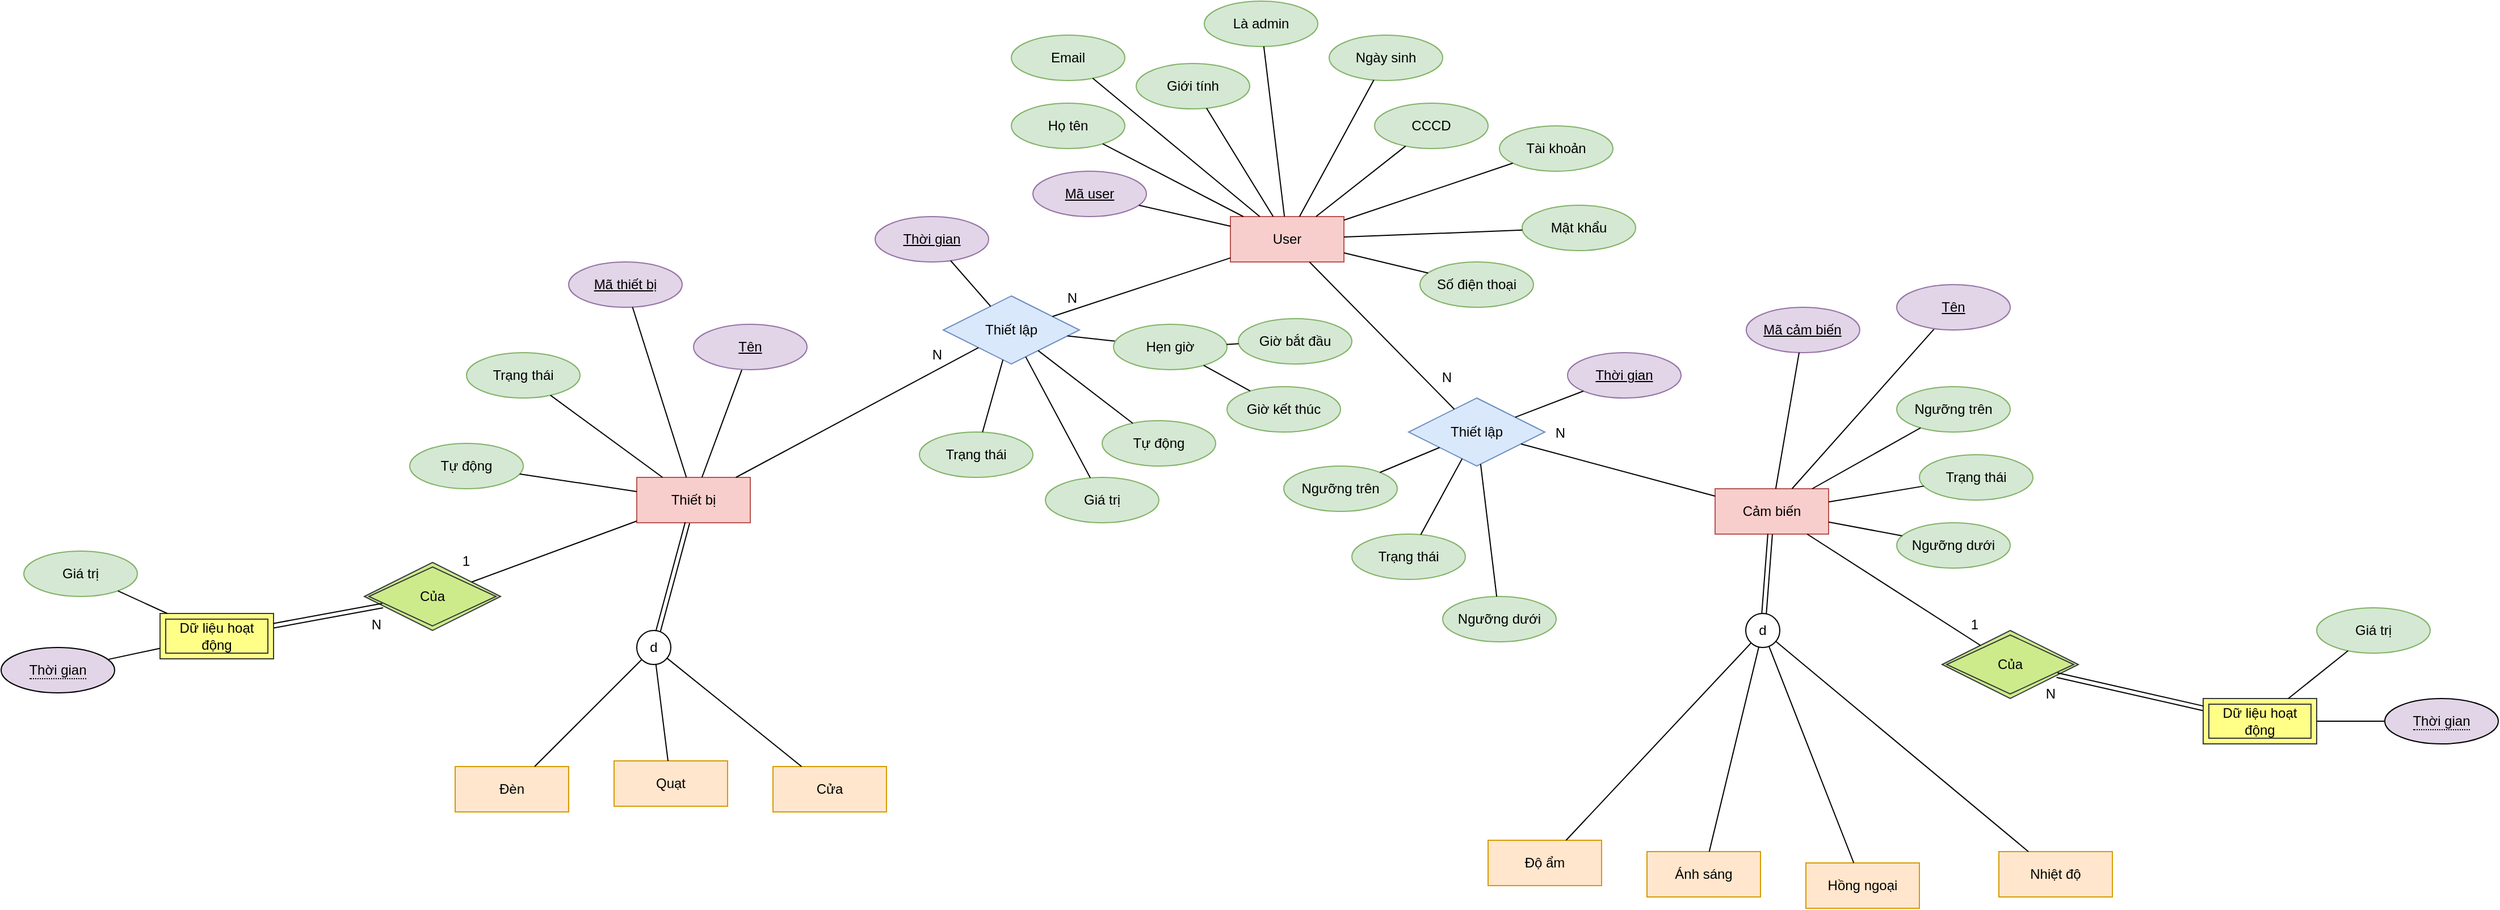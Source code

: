 <mxfile version="21.3.7" type="github" pages="2">
  <diagram id="aBMzIkLXz1yRVOYzShiP" name="Main">
    <mxGraphModel dx="3185" dy="1268" grid="1" gridSize="10" guides="1" tooltips="1" connect="1" arrows="1" fold="1" page="1" pageScale="1" pageWidth="827" pageHeight="1169" math="0" shadow="0">
      <root>
        <mxCell id="0" />
        <mxCell id="1" parent="0" />
        <mxCell id="rd3gpK9eCs8-gUYzx0VU-1" value="User" style="whiteSpace=wrap;html=1;align=center;fillColor=#f8cecc;strokeColor=#b85450;" parent="1" vertex="1">
          <mxGeometry x="373" y="270" width="100" height="40" as="geometry" />
        </mxCell>
        <mxCell id="Jqu8XaU1EDlUcJZMT5x3-2" value="Thiết bị" style="whiteSpace=wrap;html=1;align=center;fillColor=#f8cecc;strokeColor=#b85450;" parent="1" vertex="1">
          <mxGeometry x="-150" y="500" width="100" height="40" as="geometry" />
        </mxCell>
        <mxCell id="Jqu8XaU1EDlUcJZMT5x3-3" value="Quạt" style="whiteSpace=wrap;html=1;align=center;fillColor=#ffe6cc;strokeColor=#d79b00;" parent="1" vertex="1">
          <mxGeometry x="-170" y="750" width="100" height="40" as="geometry" />
        </mxCell>
        <mxCell id="Jqu8XaU1EDlUcJZMT5x3-4" value="Đèn" style="whiteSpace=wrap;html=1;align=center;fillColor=#ffe6cc;strokeColor=#d79b00;" parent="1" vertex="1">
          <mxGeometry x="-310" y="755" width="100" height="40" as="geometry" />
        </mxCell>
        <mxCell id="Jqu8XaU1EDlUcJZMT5x3-5" value="d" style="ellipse;whiteSpace=wrap;html=1;aspect=fixed;" parent="1" vertex="1">
          <mxGeometry x="-150" y="635" width="30" height="30" as="geometry" />
        </mxCell>
        <mxCell id="Jqu8XaU1EDlUcJZMT5x3-6" value="" style="shape=link;html=1;rounded=0;" parent="1" source="Jqu8XaU1EDlUcJZMT5x3-2" target="Jqu8XaU1EDlUcJZMT5x3-5" edge="1">
          <mxGeometry relative="1" as="geometry">
            <mxPoint x="-134" y="1215" as="sourcePoint" />
            <mxPoint x="26" y="1215" as="targetPoint" />
          </mxGeometry>
        </mxCell>
        <mxCell id="Jqu8XaU1EDlUcJZMT5x3-7" value="" style="endArrow=none;html=1;rounded=0;" parent="1" source="Jqu8XaU1EDlUcJZMT5x3-5" target="Jqu8XaU1EDlUcJZMT5x3-3" edge="1">
          <mxGeometry width="50" height="50" relative="1" as="geometry">
            <mxPoint x="-44" y="825" as="sourcePoint" />
            <mxPoint x="6" y="775" as="targetPoint" />
          </mxGeometry>
        </mxCell>
        <mxCell id="Jqu8XaU1EDlUcJZMT5x3-8" value="" style="endArrow=none;html=1;rounded=0;" parent="1" source="Jqu8XaU1EDlUcJZMT5x3-5" target="Jqu8XaU1EDlUcJZMT5x3-4" edge="1">
          <mxGeometry width="50" height="50" relative="1" as="geometry">
            <mxPoint x="-53" y="847" as="sourcePoint" />
            <mxPoint x="-153" y="895" as="targetPoint" />
          </mxGeometry>
        </mxCell>
        <mxCell id="Jqu8XaU1EDlUcJZMT5x3-9" value="Cảm biến" style="whiteSpace=wrap;html=1;align=center;fillColor=#f8cecc;strokeColor=#b85450;" parent="1" vertex="1">
          <mxGeometry x="800" y="510" width="100" height="40" as="geometry" />
        </mxCell>
        <mxCell id="Jqu8XaU1EDlUcJZMT5x3-10" value="Nhiệt độ" style="whiteSpace=wrap;html=1;align=center;fillColor=#ffe6cc;strokeColor=#d79b00;" parent="1" vertex="1">
          <mxGeometry x="1050" y="830" width="100" height="40" as="geometry" />
        </mxCell>
        <mxCell id="Jqu8XaU1EDlUcJZMT5x3-11" value="Hồng ngoại" style="whiteSpace=wrap;html=1;align=center;fillColor=#ffe6cc;strokeColor=#d79b00;" parent="1" vertex="1">
          <mxGeometry x="880" y="840" width="100" height="40" as="geometry" />
        </mxCell>
        <mxCell id="Jqu8XaU1EDlUcJZMT5x3-12" value="d" style="ellipse;whiteSpace=wrap;html=1;aspect=fixed;" parent="1" vertex="1">
          <mxGeometry x="827" y="620" width="30" height="30" as="geometry" />
        </mxCell>
        <mxCell id="Jqu8XaU1EDlUcJZMT5x3-13" value="" style="shape=link;html=1;rounded=0;" parent="1" source="Jqu8XaU1EDlUcJZMT5x3-9" target="Jqu8XaU1EDlUcJZMT5x3-12" edge="1">
          <mxGeometry relative="1" as="geometry">
            <mxPoint x="869" y="1130" as="sourcePoint" />
            <mxPoint x="1029" y="1130" as="targetPoint" />
          </mxGeometry>
        </mxCell>
        <mxCell id="Jqu8XaU1EDlUcJZMT5x3-14" value="" style="endArrow=none;html=1;rounded=0;" parent="1" source="Jqu8XaU1EDlUcJZMT5x3-12" target="Jqu8XaU1EDlUcJZMT5x3-10" edge="1">
          <mxGeometry width="50" height="50" relative="1" as="geometry">
            <mxPoint x="959" y="740" as="sourcePoint" />
            <mxPoint x="1009" y="690" as="targetPoint" />
          </mxGeometry>
        </mxCell>
        <mxCell id="Jqu8XaU1EDlUcJZMT5x3-15" value="" style="endArrow=none;html=1;rounded=0;" parent="1" source="Jqu8XaU1EDlUcJZMT5x3-12" target="Jqu8XaU1EDlUcJZMT5x3-11" edge="1">
          <mxGeometry width="50" height="50" relative="1" as="geometry">
            <mxPoint x="950" y="762" as="sourcePoint" />
            <mxPoint x="850" y="810" as="targetPoint" />
          </mxGeometry>
        </mxCell>
        <mxCell id="Jqu8XaU1EDlUcJZMT5x3-16" value="Cửa" style="whiteSpace=wrap;html=1;align=center;fillColor=#ffe6cc;strokeColor=#d79b00;" parent="1" vertex="1">
          <mxGeometry x="-30" y="755" width="100" height="40" as="geometry" />
        </mxCell>
        <mxCell id="Jqu8XaU1EDlUcJZMT5x3-17" value="" style="endArrow=none;html=1;rounded=0;" parent="1" source="Jqu8XaU1EDlUcJZMT5x3-5" target="Jqu8XaU1EDlUcJZMT5x3-16" edge="1">
          <mxGeometry width="50" height="50" relative="1" as="geometry">
            <mxPoint x="37" y="810" as="sourcePoint" />
            <mxPoint x="-77" y="945" as="targetPoint" />
          </mxGeometry>
        </mxCell>
        <mxCell id="Jqu8XaU1EDlUcJZMT5x3-19" value="Độ ẩm" style="whiteSpace=wrap;html=1;align=center;fillColor=#ffe6cc;strokeColor=#d79b00;" parent="1" vertex="1">
          <mxGeometry x="600" y="820" width="100" height="40" as="geometry" />
        </mxCell>
        <mxCell id="Jqu8XaU1EDlUcJZMT5x3-20" value="Ánh sáng" style="whiteSpace=wrap;html=1;align=center;fillColor=#ffe6cc;strokeColor=#d79b00;" parent="1" vertex="1">
          <mxGeometry x="740" y="830" width="100" height="40" as="geometry" />
        </mxCell>
        <mxCell id="Jqu8XaU1EDlUcJZMT5x3-21" value="" style="endArrow=none;html=1;rounded=0;" parent="1" source="Jqu8XaU1EDlUcJZMT5x3-19" target="Jqu8XaU1EDlUcJZMT5x3-12" edge="1">
          <mxGeometry width="50" height="50" relative="1" as="geometry">
            <mxPoint x="978" y="692" as="sourcePoint" />
            <mxPoint x="1170" y="655" as="targetPoint" />
          </mxGeometry>
        </mxCell>
        <mxCell id="Jqu8XaU1EDlUcJZMT5x3-22" value="" style="endArrow=none;html=1;rounded=0;" parent="1" source="Jqu8XaU1EDlUcJZMT5x3-20" target="Jqu8XaU1EDlUcJZMT5x3-12" edge="1">
          <mxGeometry width="50" height="50" relative="1" as="geometry">
            <mxPoint x="977" y="615" as="sourcePoint" />
            <mxPoint x="965" y="680" as="targetPoint" />
          </mxGeometry>
        </mxCell>
        <mxCell id="g2_H-QGqGs-jdcmZxHJL-1" value="Thiết lập" style="shape=rhombus;perimeter=rhombusPerimeter;whiteSpace=wrap;html=1;align=center;fillColor=#dae8fc;strokeColor=#6c8ebf;" parent="1" vertex="1">
          <mxGeometry x="120" y="340" width="120" height="60" as="geometry" />
        </mxCell>
        <mxCell id="g2_H-QGqGs-jdcmZxHJL-2" value="Giới tính" style="ellipse;whiteSpace=wrap;html=1;align=center;fillColor=#d5e8d4;strokeColor=#82b366;" parent="1" vertex="1">
          <mxGeometry x="290" y="135" width="100" height="40" as="geometry" />
        </mxCell>
        <mxCell id="g2_H-QGqGs-jdcmZxHJL-3" value="Mã user" style="ellipse;whiteSpace=wrap;html=1;align=center;fontStyle=4;fillColor=#e1d5e7;strokeColor=#9673a6;" parent="1" vertex="1">
          <mxGeometry x="199" y="230" width="100" height="40" as="geometry" />
        </mxCell>
        <mxCell id="qpDYERSgckwAivpAdX6R-3" value="Họ tên" style="ellipse;whiteSpace=wrap;html=1;align=center;fillColor=#d5e8d4;strokeColor=#82b366;" parent="1" vertex="1">
          <mxGeometry x="180" y="170" width="100" height="40" as="geometry" />
        </mxCell>
        <mxCell id="qpDYERSgckwAivpAdX6R-4" value="Ngày sinh" style="ellipse;whiteSpace=wrap;html=1;align=center;fillColor=#d5e8d4;strokeColor=#82b366;" parent="1" vertex="1">
          <mxGeometry x="460" y="110" width="100" height="40" as="geometry" />
        </mxCell>
        <mxCell id="qpDYERSgckwAivpAdX6R-5" value="CCCD" style="ellipse;whiteSpace=wrap;html=1;align=center;fillColor=#d5e8d4;strokeColor=#82b366;" parent="1" vertex="1">
          <mxGeometry x="500" y="170" width="100" height="40" as="geometry" />
        </mxCell>
        <mxCell id="qpDYERSgckwAivpAdX6R-6" value="Email" style="ellipse;whiteSpace=wrap;html=1;align=center;fillColor=#d5e8d4;strokeColor=#82b366;" parent="1" vertex="1">
          <mxGeometry x="180" y="110" width="100" height="40" as="geometry" />
        </mxCell>
        <mxCell id="qpDYERSgckwAivpAdX6R-7" value="Số điện thoại" style="ellipse;whiteSpace=wrap;html=1;align=center;fillColor=#d5e8d4;strokeColor=#82b366;" parent="1" vertex="1">
          <mxGeometry x="540" y="310" width="100" height="40" as="geometry" />
        </mxCell>
        <mxCell id="qpDYERSgckwAivpAdX6R-8" value="Tài khoản" style="ellipse;whiteSpace=wrap;html=1;align=center;fillColor=#d5e8d4;strokeColor=#82b366;" parent="1" vertex="1">
          <mxGeometry x="610" y="190" width="100" height="40" as="geometry" />
        </mxCell>
        <mxCell id="qpDYERSgckwAivpAdX6R-9" value="Mật khẩu" style="ellipse;whiteSpace=wrap;html=1;align=center;fillColor=#d5e8d4;strokeColor=#82b366;" parent="1" vertex="1">
          <mxGeometry x="630" y="260" width="100" height="40" as="geometry" />
        </mxCell>
        <mxCell id="qpDYERSgckwAivpAdX6R-16" value="" style="endArrow=none;html=1;rounded=0;" parent="1" source="rd3gpK9eCs8-gUYzx0VU-1" target="qpDYERSgckwAivpAdX6R-5" edge="1">
          <mxGeometry width="50" height="50" relative="1" as="geometry">
            <mxPoint x="474" y="58" as="sourcePoint" />
            <mxPoint x="624" y="82" as="targetPoint" />
          </mxGeometry>
        </mxCell>
        <mxCell id="qpDYERSgckwAivpAdX6R-17" value="" style="endArrow=none;html=1;rounded=0;" parent="1" source="rd3gpK9eCs8-gUYzx0VU-1" target="qpDYERSgckwAivpAdX6R-4" edge="1">
          <mxGeometry width="50" height="50" relative="1" as="geometry">
            <mxPoint x="474" y="36" as="sourcePoint" />
            <mxPoint x="559" y="12" as="targetPoint" />
          </mxGeometry>
        </mxCell>
        <mxCell id="qpDYERSgckwAivpAdX6R-18" value="" style="endArrow=none;html=1;rounded=0;" parent="1" source="rd3gpK9eCs8-gUYzx0VU-1" target="g2_H-QGqGs-jdcmZxHJL-2" edge="1">
          <mxGeometry width="50" height="50" relative="1" as="geometry">
            <mxPoint x="453" y="30" as="sourcePoint" />
            <mxPoint x="545" y="-33" as="targetPoint" />
          </mxGeometry>
        </mxCell>
        <mxCell id="qpDYERSgckwAivpAdX6R-19" value="" style="endArrow=none;html=1;rounded=0;" parent="1" source="rd3gpK9eCs8-gUYzx0VU-1" target="qpDYERSgckwAivpAdX6R-3" edge="1">
          <mxGeometry width="50" height="50" relative="1" as="geometry">
            <mxPoint x="432" y="30" as="sourcePoint" />
            <mxPoint x="466" y="-60" as="targetPoint" />
          </mxGeometry>
        </mxCell>
        <mxCell id="qpDYERSgckwAivpAdX6R-21" value="" style="endArrow=none;html=1;rounded=0;" parent="1" source="rd3gpK9eCs8-gUYzx0VU-1" target="g2_H-QGqGs-jdcmZxHJL-3" edge="1">
          <mxGeometry width="50" height="50" relative="1" as="geometry">
            <mxPoint x="418" y="30" as="sourcePoint" />
            <mxPoint x="385" y="-90" as="targetPoint" />
          </mxGeometry>
        </mxCell>
        <mxCell id="qpDYERSgckwAivpAdX6R-22" value="" style="endArrow=none;html=1;rounded=0;" parent="1" source="rd3gpK9eCs8-gUYzx0VU-1" target="qpDYERSgckwAivpAdX6R-6" edge="1">
          <mxGeometry width="50" height="50" relative="1" as="geometry">
            <mxPoint x="405" y="30" as="sourcePoint" />
            <mxPoint x="308" y="-71" as="targetPoint" />
          </mxGeometry>
        </mxCell>
        <mxCell id="qpDYERSgckwAivpAdX6R-23" value="" style="endArrow=none;html=1;rounded=0;" parent="1" source="rd3gpK9eCs8-gUYzx0VU-1" target="qpDYERSgckwAivpAdX6R-7" edge="1">
          <mxGeometry width="50" height="50" relative="1" as="geometry">
            <mxPoint x="417" y="30" as="sourcePoint" />
            <mxPoint x="366" y="-120" as="targetPoint" />
          </mxGeometry>
        </mxCell>
        <mxCell id="qpDYERSgckwAivpAdX6R-24" value="" style="endArrow=none;html=1;rounded=0;" parent="1" source="rd3gpK9eCs8-gUYzx0VU-1" target="qpDYERSgckwAivpAdX6R-8" edge="1">
          <mxGeometry width="50" height="50" relative="1" as="geometry">
            <mxPoint x="450" y="40" as="sourcePoint" />
            <mxPoint x="534" y="-61" as="targetPoint" />
          </mxGeometry>
        </mxCell>
        <mxCell id="qpDYERSgckwAivpAdX6R-25" value="" style="endArrow=none;html=1;rounded=0;" parent="1" source="rd3gpK9eCs8-gUYzx0VU-1" target="qpDYERSgckwAivpAdX6R-9" edge="1">
          <mxGeometry width="50" height="50" relative="1" as="geometry">
            <mxPoint x="476" y="40" as="sourcePoint" />
            <mxPoint x="657" y="-45" as="targetPoint" />
          </mxGeometry>
        </mxCell>
        <mxCell id="qpDYERSgckwAivpAdX6R-26" value="Mã thiết bị" style="ellipse;whiteSpace=wrap;html=1;align=center;fontStyle=4;fillColor=#e1d5e7;strokeColor=#9673a6;" parent="1" vertex="1">
          <mxGeometry x="-210" y="310" width="100" height="40" as="geometry" />
        </mxCell>
        <mxCell id="qpDYERSgckwAivpAdX6R-31" value="Mã cảm biến" style="ellipse;whiteSpace=wrap;html=1;align=center;fontStyle=4;fillColor=#E1D5E7;strokeColor=#9673a6;" parent="1" vertex="1">
          <mxGeometry x="827.44" y="350" width="100" height="40" as="geometry" />
        </mxCell>
        <mxCell id="qpDYERSgckwAivpAdX6R-35" value="" style="endArrow=none;html=1;rounded=0;" parent="1" source="Jqu8XaU1EDlUcJZMT5x3-2" target="qpDYERSgckwAivpAdX6R-26" edge="1">
          <mxGeometry width="50" height="50" relative="1" as="geometry">
            <mxPoint x="-162.995" y="913.142" as="sourcePoint" />
            <mxPoint x="-233" y="940" as="targetPoint" />
          </mxGeometry>
        </mxCell>
        <mxCell id="qpDYERSgckwAivpAdX6R-39" value="" style="endArrow=none;html=1;rounded=0;" parent="1" source="qpDYERSgckwAivpAdX6R-31" target="Jqu8XaU1EDlUcJZMT5x3-9" edge="1">
          <mxGeometry width="50" height="50" relative="1" as="geometry">
            <mxPoint x="479" y="605" as="sourcePoint" />
            <mxPoint x="514" y="628" as="targetPoint" />
          </mxGeometry>
        </mxCell>
        <mxCell id="ulSbq7-TPYftb54rdm0L-22" value="Dữ liệu hoạt động" style="shape=ext;margin=3;double=1;whiteSpace=wrap;html=1;align=center;fillColor=#ffff88;strokeColor=#36393d;" parent="1" vertex="1">
          <mxGeometry x="1230" y="695" width="100" height="40" as="geometry" />
        </mxCell>
        <mxCell id="ulSbq7-TPYftb54rdm0L-25" value="&lt;span style=&quot;border-bottom: 1px dotted&quot;&gt;Thời gian&lt;/span&gt;" style="ellipse;whiteSpace=wrap;html=1;align=center;fillColor=#E1D5E7;" parent="1" vertex="1">
          <mxGeometry x="1390" y="695" width="100" height="40" as="geometry" />
        </mxCell>
        <mxCell id="ulSbq7-TPYftb54rdm0L-26" value="" style="endArrow=none;html=1;rounded=0;" parent="1" source="ulSbq7-TPYftb54rdm0L-22" target="ulSbq7-TPYftb54rdm0L-25" edge="1">
          <mxGeometry width="50" height="50" relative="1" as="geometry">
            <mxPoint x="1636" y="553" as="sourcePoint" />
            <mxPoint x="1583" y="605" as="targetPoint" />
          </mxGeometry>
        </mxCell>
        <mxCell id="ulSbq7-TPYftb54rdm0L-27" value="Của" style="shape=rhombus;double=1;perimeter=rhombusPerimeter;whiteSpace=wrap;html=1;align=center;fillColor=#cdeb8b;strokeColor=#36393d;" parent="1" vertex="1">
          <mxGeometry x="1000" y="635" width="120" height="60" as="geometry" />
        </mxCell>
        <mxCell id="ulSbq7-TPYftb54rdm0L-28" value="" style="shape=link;html=1;rounded=0;" parent="1" source="ulSbq7-TPYftb54rdm0L-22" target="ulSbq7-TPYftb54rdm0L-27" edge="1">
          <mxGeometry relative="1" as="geometry">
            <mxPoint x="1235" y="825" as="sourcePoint" />
            <mxPoint x="1395" y="825" as="targetPoint" />
          </mxGeometry>
        </mxCell>
        <mxCell id="ulSbq7-TPYftb54rdm0L-29" value="N" style="resizable=0;html=1;whiteSpace=wrap;align=right;verticalAlign=bottom;" parent="ulSbq7-TPYftb54rdm0L-28" connectable="0" vertex="1">
          <mxGeometry x="1" relative="1" as="geometry">
            <mxPoint y="25" as="offset" />
          </mxGeometry>
        </mxCell>
        <mxCell id="ulSbq7-TPYftb54rdm0L-30" value="" style="endArrow=none;html=1;rounded=0;" parent="1" source="Jqu8XaU1EDlUcJZMT5x3-9" target="ulSbq7-TPYftb54rdm0L-27" edge="1">
          <mxGeometry relative="1" as="geometry">
            <mxPoint x="1050" y="850" as="sourcePoint" />
            <mxPoint x="1210" y="850" as="targetPoint" />
          </mxGeometry>
        </mxCell>
        <mxCell id="ulSbq7-TPYftb54rdm0L-31" value="1" style="resizable=0;html=1;whiteSpace=wrap;align=right;verticalAlign=bottom;" parent="ulSbq7-TPYftb54rdm0L-30" connectable="0" vertex="1">
          <mxGeometry x="1" relative="1" as="geometry">
            <mxPoint y="-10" as="offset" />
          </mxGeometry>
        </mxCell>
        <mxCell id="ulSbq7-TPYftb54rdm0L-33" value="Giá trị" style="ellipse;whiteSpace=wrap;html=1;align=center;fillColor=#d5e8d4;strokeColor=#82b366;" parent="1" vertex="1">
          <mxGeometry x="1330" y="615" width="100" height="40" as="geometry" />
        </mxCell>
        <mxCell id="ulSbq7-TPYftb54rdm0L-34" value="" style="endArrow=none;html=1;rounded=0;" parent="1" source="ulSbq7-TPYftb54rdm0L-22" target="ulSbq7-TPYftb54rdm0L-33" edge="1">
          <mxGeometry width="50" height="50" relative="1" as="geometry">
            <mxPoint x="1466" y="875" as="sourcePoint" />
            <mxPoint x="1434" y="945" as="targetPoint" />
          </mxGeometry>
        </mxCell>
        <mxCell id="ulSbq7-TPYftb54rdm0L-37" value="Dữ liệu hoạt động" style="shape=ext;margin=3;double=1;whiteSpace=wrap;html=1;align=center;fillColor=#ffff88;strokeColor=#36393d;" parent="1" vertex="1">
          <mxGeometry x="-570" y="620" width="100" height="40" as="geometry" />
        </mxCell>
        <mxCell id="ulSbq7-TPYftb54rdm0L-40" value="Của" style="shape=rhombus;double=1;perimeter=rhombusPerimeter;whiteSpace=wrap;html=1;align=center;fillColor=#cdeb8b;strokeColor=#36393d;" parent="1" vertex="1">
          <mxGeometry x="-390" y="575" width="120" height="60" as="geometry" />
        </mxCell>
        <mxCell id="ulSbq7-TPYftb54rdm0L-41" value="" style="shape=link;html=1;rounded=0;" parent="1" source="ulSbq7-TPYftb54rdm0L-37" target="ulSbq7-TPYftb54rdm0L-40" edge="1">
          <mxGeometry relative="1" as="geometry">
            <mxPoint x="-625" y="910" as="sourcePoint" />
            <mxPoint x="-465" y="910" as="targetPoint" />
          </mxGeometry>
        </mxCell>
        <mxCell id="ulSbq7-TPYftb54rdm0L-42" value="N" style="resizable=0;html=1;whiteSpace=wrap;align=right;verticalAlign=bottom;" parent="ulSbq7-TPYftb54rdm0L-41" connectable="0" vertex="1">
          <mxGeometry x="1" relative="1" as="geometry">
            <mxPoint y="25" as="offset" />
          </mxGeometry>
        </mxCell>
        <mxCell id="ulSbq7-TPYftb54rdm0L-43" value="" style="endArrow=none;html=1;rounded=0;" parent="1" source="Jqu8XaU1EDlUcJZMT5x3-2" target="ulSbq7-TPYftb54rdm0L-40" edge="1">
          <mxGeometry relative="1" as="geometry">
            <mxPoint x="-980" y="592" as="sourcePoint" />
            <mxPoint x="-650" y="935" as="targetPoint" />
          </mxGeometry>
        </mxCell>
        <mxCell id="ulSbq7-TPYftb54rdm0L-44" value="1" style="resizable=0;html=1;whiteSpace=wrap;align=right;verticalAlign=bottom;" parent="ulSbq7-TPYftb54rdm0L-43" connectable="0" vertex="1">
          <mxGeometry x="1" relative="1" as="geometry">
            <mxPoint y="-10" as="offset" />
          </mxGeometry>
        </mxCell>
        <mxCell id="ulSbq7-TPYftb54rdm0L-45" value="Giá trị" style="ellipse;whiteSpace=wrap;html=1;align=center;fillColor=#d5e8d4;strokeColor=#82b366;" parent="1" vertex="1">
          <mxGeometry x="-690" y="565" width="100" height="40" as="geometry" />
        </mxCell>
        <mxCell id="ulSbq7-TPYftb54rdm0L-46" value="" style="endArrow=none;html=1;rounded=0;" parent="1" source="ulSbq7-TPYftb54rdm0L-37" target="ulSbq7-TPYftb54rdm0L-45" edge="1">
          <mxGeometry width="50" height="50" relative="1" as="geometry">
            <mxPoint x="-394" y="960" as="sourcePoint" />
            <mxPoint x="-426" y="1030" as="targetPoint" />
          </mxGeometry>
        </mxCell>
        <mxCell id="ulSbq7-TPYftb54rdm0L-55" value="Thiết lập" style="shape=rhombus;perimeter=rhombusPerimeter;whiteSpace=wrap;html=1;align=center;fillColor=#dae8fc;strokeColor=#6c8ebf;" parent="1" vertex="1">
          <mxGeometry x="530" y="430" width="120" height="60" as="geometry" />
        </mxCell>
        <mxCell id="ulSbq7-TPYftb54rdm0L-56" value="Trạng thái" style="ellipse;whiteSpace=wrap;html=1;align=center;fillColor=#d5e8d4;strokeColor=#82b366;" parent="1" vertex="1">
          <mxGeometry x="99" y="460" width="100" height="40" as="geometry" />
        </mxCell>
        <mxCell id="ulSbq7-TPYftb54rdm0L-57" value="Giá trị" style="ellipse;whiteSpace=wrap;html=1;align=center;fillColor=#d5e8d4;strokeColor=#82b366;" parent="1" vertex="1">
          <mxGeometry x="210" y="500" width="100" height="40" as="geometry" />
        </mxCell>
        <mxCell id="ulSbq7-TPYftb54rdm0L-58" value="Tự động" style="ellipse;whiteSpace=wrap;html=1;align=center;fillColor=#d5e8d4;strokeColor=#82b366;" parent="1" vertex="1">
          <mxGeometry x="260" y="450" width="100" height="40" as="geometry" />
        </mxCell>
        <mxCell id="ulSbq7-TPYftb54rdm0L-59" value="Tự động" style="ellipse;whiteSpace=wrap;html=1;align=center;fillColor=#d5e8d4;strokeColor=#82b366;" parent="1" vertex="1">
          <mxGeometry x="-350" y="470" width="100" height="40" as="geometry" />
        </mxCell>
        <mxCell id="ulSbq7-TPYftb54rdm0L-61" value="Trạng thái" style="ellipse;whiteSpace=wrap;html=1;align=center;fillColor=#d5e8d4;strokeColor=#82b366;" parent="1" vertex="1">
          <mxGeometry x="-300" y="390" width="100" height="40" as="geometry" />
        </mxCell>
        <mxCell id="ulSbq7-TPYftb54rdm0L-63" value="" style="endArrow=none;html=1;rounded=0;" parent="1" source="Jqu8XaU1EDlUcJZMT5x3-2" target="ulSbq7-TPYftb54rdm0L-61" edge="1">
          <mxGeometry width="50" height="50" relative="1" as="geometry">
            <mxPoint x="-103" y="535" as="sourcePoint" />
            <mxPoint x="-122" y="380" as="targetPoint" />
          </mxGeometry>
        </mxCell>
        <mxCell id="ulSbq7-TPYftb54rdm0L-64" value="" style="endArrow=none;html=1;rounded=0;" parent="1" source="Jqu8XaU1EDlUcJZMT5x3-2" target="ulSbq7-TPYftb54rdm0L-59" edge="1">
          <mxGeometry width="50" height="50" relative="1" as="geometry">
            <mxPoint x="-100" y="575" as="sourcePoint" />
            <mxPoint x="-169" y="450" as="targetPoint" />
          </mxGeometry>
        </mxCell>
        <mxCell id="ulSbq7-TPYftb54rdm0L-67" value="Trạng thái" style="ellipse;whiteSpace=wrap;html=1;align=center;fillColor=#d5e8d4;strokeColor=#82b366;" parent="1" vertex="1">
          <mxGeometry x="980" y="480" width="100" height="40" as="geometry" />
        </mxCell>
        <mxCell id="ulSbq7-TPYftb54rdm0L-68" value="Ngưỡng dưới" style="ellipse;whiteSpace=wrap;html=1;align=center;fillColor=#d5e8d4;strokeColor=#82b366;" parent="1" vertex="1">
          <mxGeometry x="960" y="540" width="100" height="40" as="geometry" />
        </mxCell>
        <mxCell id="ulSbq7-TPYftb54rdm0L-69" value="Ngưỡng trên" style="ellipse;whiteSpace=wrap;html=1;align=center;fillColor=#d5e8d4;strokeColor=#82b366;" parent="1" vertex="1">
          <mxGeometry x="960" y="420" width="100" height="40" as="geometry" />
        </mxCell>
        <mxCell id="ulSbq7-TPYftb54rdm0L-70" value="" style="endArrow=none;html=1;rounded=0;" parent="1" source="Jqu8XaU1EDlUcJZMT5x3-9" target="ulSbq7-TPYftb54rdm0L-68" edge="1">
          <mxGeometry width="50" height="50" relative="1" as="geometry">
            <mxPoint x="910" y="546" as="sourcePoint" />
            <mxPoint x="1012" y="559" as="targetPoint" />
          </mxGeometry>
        </mxCell>
        <mxCell id="ulSbq7-TPYftb54rdm0L-71" value="" style="endArrow=none;html=1;rounded=0;" parent="1" source="Jqu8XaU1EDlUcJZMT5x3-9" target="ulSbq7-TPYftb54rdm0L-69" edge="1">
          <mxGeometry width="50" height="50" relative="1" as="geometry">
            <mxPoint x="910" y="534" as="sourcePoint" />
            <mxPoint x="1012" y="521" as="targetPoint" />
          </mxGeometry>
        </mxCell>
        <mxCell id="ulSbq7-TPYftb54rdm0L-72" value="" style="endArrow=none;html=1;rounded=0;" parent="1" source="Jqu8XaU1EDlUcJZMT5x3-9" target="ulSbq7-TPYftb54rdm0L-67" edge="1">
          <mxGeometry width="50" height="50" relative="1" as="geometry">
            <mxPoint x="880" y="520" as="sourcePoint" />
            <mxPoint x="941" y="459" as="targetPoint" />
          </mxGeometry>
        </mxCell>
        <mxCell id="ulSbq7-TPYftb54rdm0L-73" value="" style="endArrow=none;html=1;rounded=0;" parent="1" source="g2_H-QGqGs-jdcmZxHJL-1" target="rd3gpK9eCs8-gUYzx0VU-1" edge="1">
          <mxGeometry relative="1" as="geometry">
            <mxPoint x="-140" y="548" as="sourcePoint" />
            <mxPoint x="-285" y="602" as="targetPoint" />
          </mxGeometry>
        </mxCell>
        <mxCell id="ulSbq7-TPYftb54rdm0L-74" value="N" style="resizable=0;html=1;whiteSpace=wrap;align=right;verticalAlign=bottom;" parent="ulSbq7-TPYftb54rdm0L-73" connectable="0" vertex="1">
          <mxGeometry x="1" relative="1" as="geometry">
            <mxPoint x="-133" y="44" as="offset" />
          </mxGeometry>
        </mxCell>
        <mxCell id="ulSbq7-TPYftb54rdm0L-75" value="" style="endArrow=none;html=1;rounded=0;" parent="1" source="g2_H-QGqGs-jdcmZxHJL-1" target="Jqu8XaU1EDlUcJZMT5x3-2" edge="1">
          <mxGeometry relative="1" as="geometry">
            <mxPoint x="226" y="368" as="sourcePoint" />
            <mxPoint x="383" y="316" as="targetPoint" />
          </mxGeometry>
        </mxCell>
        <mxCell id="ulSbq7-TPYftb54rdm0L-76" value="N" style="resizable=0;html=1;whiteSpace=wrap;align=right;verticalAlign=bottom;" parent="ulSbq7-TPYftb54rdm0L-75" connectable="0" vertex="1">
          <mxGeometry x="1" relative="1" as="geometry">
            <mxPoint x="183" y="-100" as="offset" />
          </mxGeometry>
        </mxCell>
        <mxCell id="ulSbq7-TPYftb54rdm0L-77" value="" style="endArrow=none;html=1;rounded=0;" parent="1" source="g2_H-QGqGs-jdcmZxHJL-1" target="ulSbq7-TPYftb54rdm0L-56" edge="1">
          <mxGeometry width="50" height="50" relative="1" as="geometry">
            <mxPoint x="-140" y="532" as="sourcePoint" />
            <mxPoint x="-260" y="538" as="targetPoint" />
          </mxGeometry>
        </mxCell>
        <mxCell id="ulSbq7-TPYftb54rdm0L-78" value="" style="endArrow=none;html=1;rounded=0;" parent="1" source="g2_H-QGqGs-jdcmZxHJL-1" target="ulSbq7-TPYftb54rdm0L-57" edge="1">
          <mxGeometry width="50" height="50" relative="1" as="geometry">
            <mxPoint x="183" y="406" as="sourcePoint" />
            <mxPoint x="165" y="470" as="targetPoint" />
          </mxGeometry>
        </mxCell>
        <mxCell id="ulSbq7-TPYftb54rdm0L-79" value="" style="endArrow=none;html=1;rounded=0;" parent="1" source="g2_H-QGqGs-jdcmZxHJL-1" target="ulSbq7-TPYftb54rdm0L-58" edge="1">
          <mxGeometry width="50" height="50" relative="1" as="geometry">
            <mxPoint x="203" y="404" as="sourcePoint" />
            <mxPoint x="260" y="510" as="targetPoint" />
          </mxGeometry>
        </mxCell>
        <mxCell id="ulSbq7-TPYftb54rdm0L-80" value="" style="endArrow=none;html=1;rounded=0;" parent="1" source="ulSbq7-TPYftb54rdm0L-55" target="rd3gpK9eCs8-gUYzx0VU-1" edge="1">
          <mxGeometry relative="1" as="geometry">
            <mxPoint x="226" y="368" as="sourcePoint" />
            <mxPoint x="383" y="316" as="targetPoint" />
          </mxGeometry>
        </mxCell>
        <mxCell id="ulSbq7-TPYftb54rdm0L-81" value="N" style="resizable=0;html=1;whiteSpace=wrap;align=right;verticalAlign=bottom;" parent="ulSbq7-TPYftb54rdm0L-80" connectable="0" vertex="1">
          <mxGeometry x="1" relative="1" as="geometry">
            <mxPoint x="127" y="110" as="offset" />
          </mxGeometry>
        </mxCell>
        <mxCell id="ulSbq7-TPYftb54rdm0L-82" value="" style="endArrow=none;html=1;rounded=0;" parent="1" source="ulSbq7-TPYftb54rdm0L-55" target="Jqu8XaU1EDlUcJZMT5x3-9" edge="1">
          <mxGeometry relative="1" as="geometry">
            <mxPoint x="161" y="396" as="sourcePoint" />
            <mxPoint x="-53" y="510" as="targetPoint" />
          </mxGeometry>
        </mxCell>
        <mxCell id="ulSbq7-TPYftb54rdm0L-83" value="N" style="resizable=0;html=1;whiteSpace=wrap;align=right;verticalAlign=bottom;" parent="ulSbq7-TPYftb54rdm0L-82" connectable="0" vertex="1">
          <mxGeometry x="1" relative="1" as="geometry">
            <mxPoint x="-130" y="-47" as="offset" />
          </mxGeometry>
        </mxCell>
        <mxCell id="ulSbq7-TPYftb54rdm0L-84" value="Trạng thái" style="ellipse;whiteSpace=wrap;html=1;align=center;fillColor=#d5e8d4;strokeColor=#82b366;" parent="1" vertex="1">
          <mxGeometry x="480" y="550" width="100" height="40" as="geometry" />
        </mxCell>
        <mxCell id="ulSbq7-TPYftb54rdm0L-85" value="Ngưỡng dưới" style="ellipse;whiteSpace=wrap;html=1;align=center;fillColor=#d5e8d4;strokeColor=#82b366;" parent="1" vertex="1">
          <mxGeometry x="560" y="605" width="100" height="40" as="geometry" />
        </mxCell>
        <mxCell id="ulSbq7-TPYftb54rdm0L-86" value="Ngưỡng trên" style="ellipse;whiteSpace=wrap;html=1;align=center;fillColor=#d5e8d4;strokeColor=#82b366;" parent="1" vertex="1">
          <mxGeometry x="420" y="490" width="100" height="40" as="geometry" />
        </mxCell>
        <mxCell id="ulSbq7-TPYftb54rdm0L-87" value="" style="endArrow=none;html=1;rounded=0;" parent="1" source="ulSbq7-TPYftb54rdm0L-86" target="ulSbq7-TPYftb54rdm0L-55" edge="1">
          <mxGeometry width="50" height="50" relative="1" as="geometry">
            <mxPoint x="222" y="394" as="sourcePoint" />
            <mxPoint x="316" y="435" as="targetPoint" />
          </mxGeometry>
        </mxCell>
        <mxCell id="ulSbq7-TPYftb54rdm0L-88" value="" style="endArrow=none;html=1;rounded=0;" parent="1" source="ulSbq7-TPYftb54rdm0L-84" target="ulSbq7-TPYftb54rdm0L-55" edge="1">
          <mxGeometry width="50" height="50" relative="1" as="geometry">
            <mxPoint x="515" y="506" as="sourcePoint" />
            <mxPoint x="567" y="484" as="targetPoint" />
          </mxGeometry>
        </mxCell>
        <mxCell id="ulSbq7-TPYftb54rdm0L-89" value="" style="endArrow=none;html=1;rounded=0;" parent="1" source="ulSbq7-TPYftb54rdm0L-85" target="ulSbq7-TPYftb54rdm0L-55" edge="1">
          <mxGeometry width="50" height="50" relative="1" as="geometry">
            <mxPoint x="600" y="565" as="sourcePoint" />
            <mxPoint x="600" y="500" as="targetPoint" />
          </mxGeometry>
        </mxCell>
        <mxCell id="ulSbq7-TPYftb54rdm0L-94" value="" style="endArrow=none;html=1;rounded=0;" parent="1" source="ulSbq7-TPYftb54rdm0L-95" target="g2_H-QGqGs-jdcmZxHJL-1" edge="1">
          <mxGeometry width="50" height="50" relative="1" as="geometry">
            <mxPoint x="183" y="406" as="sourcePoint" />
            <mxPoint x="165" y="470" as="targetPoint" />
          </mxGeometry>
        </mxCell>
        <mxCell id="ulSbq7-TPYftb54rdm0L-95" value="Hẹn giờ" style="ellipse;whiteSpace=wrap;html=1;align=center;fillColor=#d5e8d4;strokeColor=#82b366;" parent="1" vertex="1">
          <mxGeometry x="270" y="365" width="100" height="40" as="geometry" />
        </mxCell>
        <mxCell id="ulSbq7-TPYftb54rdm0L-96" value="Giờ kết thúc" style="ellipse;whiteSpace=wrap;html=1;align=center;fillColor=#d5e8d4;strokeColor=#82b366;" parent="1" vertex="1">
          <mxGeometry x="370" y="420" width="100" height="40" as="geometry" />
        </mxCell>
        <mxCell id="ulSbq7-TPYftb54rdm0L-97" value="Giờ bắt đầu" style="ellipse;whiteSpace=wrap;html=1;align=center;fillColor=#d5e8d4;strokeColor=#82b366;" parent="1" vertex="1">
          <mxGeometry x="380" y="360" width="100" height="40" as="geometry" />
        </mxCell>
        <mxCell id="ulSbq7-TPYftb54rdm0L-98" value="" style="endArrow=none;html=1;rounded=0;" parent="1" source="ulSbq7-TPYftb54rdm0L-97" target="ulSbq7-TPYftb54rdm0L-95" edge="1">
          <mxGeometry width="50" height="50" relative="1" as="geometry">
            <mxPoint x="141" y="356" as="sourcePoint" />
            <mxPoint x="160" y="365" as="targetPoint" />
          </mxGeometry>
        </mxCell>
        <mxCell id="ulSbq7-TPYftb54rdm0L-99" value="" style="endArrow=none;html=1;rounded=0;" parent="1" source="ulSbq7-TPYftb54rdm0L-96" target="ulSbq7-TPYftb54rdm0L-95" edge="1">
          <mxGeometry width="50" height="50" relative="1" as="geometry">
            <mxPoint x="102" y="240" as="sourcePoint" />
            <mxPoint x="108" y="320" as="targetPoint" />
          </mxGeometry>
        </mxCell>
        <mxCell id="yMiCzRJkpgtj-4cznh63-5" value="" style="endArrow=none;html=1;rounded=0;" parent="1" source="Jqu8XaU1EDlUcJZMT5x3-9" target="yMiCzRJkpgtj-4cznh63-20" edge="1">
          <mxGeometry width="50" height="50" relative="1" as="geometry">
            <mxPoint x="1069.56" y="887.5" as="sourcePoint" />
            <mxPoint x="1068.567" y="922.796" as="targetPoint" />
          </mxGeometry>
        </mxCell>
        <mxCell id="yMiCzRJkpgtj-4cznh63-9" value="" style="endArrow=none;html=1;rounded=0;" parent="1" source="Jqu8XaU1EDlUcJZMT5x3-2" target="yMiCzRJkpgtj-4cznh63-15" edge="1">
          <mxGeometry width="50" height="50" relative="1" as="geometry">
            <mxPoint x="-125.44" y="830" as="sourcePoint" />
            <mxPoint x="-131.674" y="840.044" as="targetPoint" />
          </mxGeometry>
        </mxCell>
        <mxCell id="yMiCzRJkpgtj-4cznh63-15" value="Tên" style="ellipse;whiteSpace=wrap;html=1;align=center;fontStyle=4;fillColor=#e1d5e7;strokeColor=#9673a6;" parent="1" vertex="1">
          <mxGeometry x="-100" y="365" width="100" height="40" as="geometry" />
        </mxCell>
        <mxCell id="yMiCzRJkpgtj-4cznh63-20" value="Tên" style="ellipse;whiteSpace=wrap;html=1;align=center;fontStyle=4;fillColor=#e1d5e7;strokeColor=#9673a6;" parent="1" vertex="1">
          <mxGeometry x="960" y="330" width="100" height="40" as="geometry" />
        </mxCell>
        <mxCell id="yMiCzRJkpgtj-4cznh63-28" value="&lt;span style=&quot;border-bottom: 1px dotted&quot;&gt;Thời gian&lt;/span&gt;" style="ellipse;whiteSpace=wrap;html=1;align=center;fillColor=#E1D5E7;" parent="1" vertex="1">
          <mxGeometry x="-710" y="650" width="100" height="40" as="geometry" />
        </mxCell>
        <mxCell id="yMiCzRJkpgtj-4cznh63-29" value="" style="endArrow=none;html=1;rounded=0;" parent="1" source="ulSbq7-TPYftb54rdm0L-37" target="yMiCzRJkpgtj-4cznh63-28" edge="1">
          <mxGeometry width="50" height="50" relative="1" as="geometry">
            <mxPoint x="-770" y="850" as="sourcePoint" />
            <mxPoint x="-517" y="740" as="targetPoint" />
          </mxGeometry>
        </mxCell>
        <mxCell id="yMiCzRJkpgtj-4cznh63-36" value="Thời gian" style="ellipse;whiteSpace=wrap;html=1;align=center;fontStyle=4;fillColor=#e1d5e7;strokeColor=#9673a6;" parent="1" vertex="1">
          <mxGeometry x="60" y="270" width="100" height="40" as="geometry" />
        </mxCell>
        <mxCell id="yMiCzRJkpgtj-4cznh63-37" value="" style="endArrow=none;html=1;rounded=0;" parent="1" source="g2_H-QGqGs-jdcmZxHJL-1" target="yMiCzRJkpgtj-4cznh63-36" edge="1">
          <mxGeometry width="50" height="50" relative="1" as="geometry">
            <mxPoint x="177" y="356" as="sourcePoint" />
            <mxPoint x="131" y="270" as="targetPoint" />
          </mxGeometry>
        </mxCell>
        <mxCell id="yMiCzRJkpgtj-4cznh63-42" value="Thời gian" style="ellipse;whiteSpace=wrap;html=1;align=center;fontStyle=4;fillColor=#e1d5e7;strokeColor=#9673a6;" parent="1" vertex="1">
          <mxGeometry x="670" y="390" width="100" height="40" as="geometry" />
        </mxCell>
        <mxCell id="yMiCzRJkpgtj-4cznh63-43" value="" style="endArrow=none;html=1;rounded=0;" parent="1" source="ulSbq7-TPYftb54rdm0L-55" target="yMiCzRJkpgtj-4cznh63-42" edge="1">
          <mxGeometry width="50" height="50" relative="1" as="geometry">
            <mxPoint x="842" y="479" as="sourcePoint" />
            <mxPoint x="811" y="400" as="targetPoint" />
          </mxGeometry>
        </mxCell>
        <mxCell id="3TZn3F_9ABuhOJXdENuR-1" value="Là admin" style="ellipse;whiteSpace=wrap;html=1;align=center;fillColor=#d5e8d4;strokeColor=#82b366;" parent="1" vertex="1">
          <mxGeometry x="350" y="80" width="100" height="40" as="geometry" />
        </mxCell>
        <mxCell id="3TZn3F_9ABuhOJXdENuR-2" value="" style="endArrow=none;html=1;rounded=0;" parent="1" source="rd3gpK9eCs8-gUYzx0VU-1" target="3TZn3F_9ABuhOJXdENuR-1" edge="1">
          <mxGeometry width="50" height="50" relative="1" as="geometry">
            <mxPoint x="421" y="280" as="sourcePoint" />
            <mxPoint x="362" y="184" as="targetPoint" />
          </mxGeometry>
        </mxCell>
      </root>
    </mxGraphModel>
  </diagram>
  <diagram name="Trang-1" id="hW81lLVwI4sHf8qO7cbq">
    <mxGraphModel dx="3185" dy="1268" grid="1" gridSize="10" guides="1" tooltips="1" connect="1" arrows="1" fold="1" page="1" pageScale="1" pageWidth="827" pageHeight="1169" math="0" shadow="0">
      <root>
        <mxCell id="0" />
        <mxCell id="1" parent="0" />
        <mxCell id="hNdYB89izZhHOhHL3cF5-1" value="" style="rounded=0;whiteSpace=wrap;html=1;" parent="1" vertex="1">
          <mxGeometry x="100" y="460" width="120" height="60" as="geometry" />
        </mxCell>
        <mxCell id="hNdYB89izZhHOhHL3cF5-2" value="User" style="text;html=1;strokeColor=none;fillColor=none;align=center;verticalAlign=middle;whiteSpace=wrap;rounded=0;" parent="1" vertex="1">
          <mxGeometry x="130" y="475" width="60" height="30" as="geometry" />
        </mxCell>
        <mxCell id="hNdYB89izZhHOhHL3cF5-3" value="" style="endArrow=none;html=1;rounded=0;exitX=1;exitY=0.5;exitDx=0;exitDy=0;entryX=0;entryY=0.5;entryDx=0;entryDy=0;" parent="1" source="hNdYB89izZhHOhHL3cF5-1" target="hNdYB89izZhHOhHL3cF5-4" edge="1">
          <mxGeometry width="50" height="50" relative="1" as="geometry">
            <mxPoint x="390" y="520" as="sourcePoint" />
            <mxPoint x="280" y="440" as="targetPoint" />
          </mxGeometry>
        </mxCell>
        <mxCell id="hNdYB89izZhHOhHL3cF5-4" value="" style="rhombus;whiteSpace=wrap;html=1;" parent="1" vertex="1">
          <mxGeometry x="400" y="395" width="80" height="80" as="geometry" />
        </mxCell>
        <mxCell id="hNdYB89izZhHOhHL3cF5-5" value="" style="rhombus;whiteSpace=wrap;html=1;" parent="1" vertex="1">
          <mxGeometry x="400" y="550" width="80" height="80" as="geometry" />
        </mxCell>
        <mxCell id="hNdYB89izZhHOhHL3cF5-6" value="" style="endArrow=none;html=1;rounded=0;exitX=1;exitY=0.5;exitDx=0;exitDy=0;entryX=0;entryY=0.5;entryDx=0;entryDy=0;" parent="1" source="hNdYB89izZhHOhHL3cF5-1" target="hNdYB89izZhHOhHL3cF5-5" edge="1">
          <mxGeometry width="50" height="50" relative="1" as="geometry">
            <mxPoint x="390" y="520" as="sourcePoint" />
            <mxPoint x="440" y="470" as="targetPoint" />
          </mxGeometry>
        </mxCell>
        <mxCell id="hNdYB89izZhHOhHL3cF5-7" value="" style="rounded=0;whiteSpace=wrap;html=1;" parent="1" vertex="1">
          <mxGeometry x="660" y="350" width="120" height="60" as="geometry" />
        </mxCell>
        <mxCell id="hNdYB89izZhHOhHL3cF5-8" value="" style="rounded=0;whiteSpace=wrap;html=1;" parent="1" vertex="1">
          <mxGeometry x="670" y="590" width="120" height="60" as="geometry" />
        </mxCell>
        <mxCell id="hNdYB89izZhHOhHL3cF5-9" value="" style="endArrow=none;html=1;rounded=0;entryX=0;entryY=0.5;entryDx=0;entryDy=0;exitX=1;exitY=0.5;exitDx=0;exitDy=0;" parent="1" source="hNdYB89izZhHOhHL3cF5-4" target="hNdYB89izZhHOhHL3cF5-7" edge="1">
          <mxGeometry width="50" height="50" relative="1" as="geometry">
            <mxPoint x="390" y="520" as="sourcePoint" />
            <mxPoint x="440" y="470" as="targetPoint" />
          </mxGeometry>
        </mxCell>
        <mxCell id="hNdYB89izZhHOhHL3cF5-10" value="" style="endArrow=none;html=1;rounded=0;exitX=1;exitY=0.5;exitDx=0;exitDy=0;entryX=0;entryY=0.5;entryDx=0;entryDy=0;" parent="1" source="hNdYB89izZhHOhHL3cF5-5" target="hNdYB89izZhHOhHL3cF5-8" edge="1">
          <mxGeometry width="50" height="50" relative="1" as="geometry">
            <mxPoint x="390" y="520" as="sourcePoint" />
            <mxPoint x="440" y="470" as="targetPoint" />
          </mxGeometry>
        </mxCell>
        <mxCell id="hNdYB89izZhHOhHL3cF5-11" value="" style="endArrow=none;html=1;rounded=0;entryX=0;entryY=0.5;entryDx=0;entryDy=0;exitX=1;exitY=0.5;exitDx=0;exitDy=0;" parent="1" source="hNdYB89izZhHOhHL3cF5-5" target="hNdYB89izZhHOhHL3cF5-7" edge="1">
          <mxGeometry width="50" height="50" relative="1" as="geometry">
            <mxPoint x="390" y="520" as="sourcePoint" />
            <mxPoint x="440" y="470" as="targetPoint" />
          </mxGeometry>
        </mxCell>
        <mxCell id="hNdYB89izZhHOhHL3cF5-12" value="" style="endArrow=none;html=1;rounded=0;exitX=1;exitY=0.5;exitDx=0;exitDy=0;entryX=0;entryY=0.5;entryDx=0;entryDy=0;" parent="1" source="hNdYB89izZhHOhHL3cF5-4" target="hNdYB89izZhHOhHL3cF5-8" edge="1">
          <mxGeometry width="50" height="50" relative="1" as="geometry">
            <mxPoint x="390" y="520" as="sourcePoint" />
            <mxPoint x="530" y="620" as="targetPoint" />
          </mxGeometry>
        </mxCell>
        <mxCell id="hNdYB89izZhHOhHL3cF5-14" value="M" style="text;html=1;strokeColor=none;fillColor=none;align=center;verticalAlign=middle;whiteSpace=wrap;rounded=0;" parent="1" vertex="1">
          <mxGeometry x="250" y="430" width="60" height="30" as="geometry" />
        </mxCell>
        <mxCell id="hNdYB89izZhHOhHL3cF5-15" value="M" style="text;html=1;strokeColor=none;fillColor=none;align=center;verticalAlign=middle;whiteSpace=wrap;rounded=0;" parent="1" vertex="1">
          <mxGeometry x="270" y="505" width="60" height="30" as="geometry" />
        </mxCell>
        <mxCell id="hNdYB89izZhHOhHL3cF5-16" value="Thiết bị" style="text;html=1;strokeColor=none;fillColor=none;align=center;verticalAlign=middle;whiteSpace=wrap;rounded=0;" parent="1" vertex="1">
          <mxGeometry x="690" y="365" width="60" height="30" as="geometry" />
        </mxCell>
        <mxCell id="hNdYB89izZhHOhHL3cF5-17" value="Cảm biến" style="text;html=1;strokeColor=none;fillColor=none;align=center;verticalAlign=middle;whiteSpace=wrap;rounded=0;" parent="1" vertex="1">
          <mxGeometry x="700" y="605" width="60" height="30" as="geometry" />
        </mxCell>
        <mxCell id="hNdYB89izZhHOhHL3cF5-18" value="N" style="text;html=1;strokeColor=none;fillColor=none;align=center;verticalAlign=middle;whiteSpace=wrap;rounded=0;" parent="1" vertex="1">
          <mxGeometry x="580" y="630" width="60" height="30" as="geometry" />
        </mxCell>
        <mxCell id="hNdYB89izZhHOhHL3cF5-19" value="N" style="text;html=1;strokeColor=none;fillColor=none;align=center;verticalAlign=middle;whiteSpace=wrap;rounded=0;" parent="1" vertex="1">
          <mxGeometry x="610" y="550" width="60" height="30" as="geometry" />
        </mxCell>
        <mxCell id="hNdYB89izZhHOhHL3cF5-20" value="N" style="text;html=1;strokeColor=none;fillColor=none;align=center;verticalAlign=middle;whiteSpace=wrap;rounded=0;" parent="1" vertex="1">
          <mxGeometry x="550" y="365" width="60" height="30" as="geometry" />
        </mxCell>
        <mxCell id="hNdYB89izZhHOhHL3cF5-21" value="N" style="text;html=1;strokeColor=none;fillColor=none;align=center;verticalAlign=middle;whiteSpace=wrap;rounded=0;" parent="1" vertex="1">
          <mxGeometry x="570" y="410" width="60" height="30" as="geometry" />
        </mxCell>
        <mxCell id="hNdYB89izZhHOhHL3cF5-22" value="xem" style="text;html=1;strokeColor=none;fillColor=none;align=center;verticalAlign=middle;whiteSpace=wrap;rounded=0;" parent="1" vertex="1">
          <mxGeometry x="414" y="420" width="60" height="30" as="geometry" />
        </mxCell>
        <mxCell id="hNdYB89izZhHOhHL3cF5-23" value="Thiết lập" style="text;html=1;strokeColor=none;fillColor=none;align=center;verticalAlign=middle;whiteSpace=wrap;rounded=0;" parent="1" vertex="1">
          <mxGeometry x="410" y="575" width="60" height="30" as="geometry" />
        </mxCell>
        <mxCell id="hNdYB89izZhHOhHL3cF5-26" value="Ngày sinh" style="ellipse;whiteSpace=wrap;html=1;aspect=fixed;" parent="1" vertex="1">
          <mxGeometry x="-20" y="350" width="80" height="80" as="geometry" />
        </mxCell>
        <mxCell id="hNdYB89izZhHOhHL3cF5-27" value="" style="ellipse;whiteSpace=wrap;html=1;aspect=fixed;" parent="1" vertex="1">
          <mxGeometry x="80" y="325" width="80" height="80" as="geometry" />
        </mxCell>
        <mxCell id="hNdYB89izZhHOhHL3cF5-28" value="Họ tên" style="ellipse;whiteSpace=wrap;html=1;aspect=fixed;" parent="1" vertex="1">
          <mxGeometry x="190" y="330" width="80" height="80" as="geometry" />
        </mxCell>
        <mxCell id="hNdYB89izZhHOhHL3cF5-29" value="giới tính" style="ellipse;whiteSpace=wrap;html=1;aspect=fixed;" parent="1" vertex="1">
          <mxGeometry x="220" y="570" width="80" height="80" as="geometry" />
        </mxCell>
        <mxCell id="hNdYB89izZhHOhHL3cF5-30" value="Tên tài khoản" style="ellipse;whiteSpace=wrap;html=1;" parent="1" vertex="1">
          <mxGeometry x="285" y="350" width="80" height="80" as="geometry" />
        </mxCell>
        <mxCell id="hNdYB89izZhHOhHL3cF5-31" value="Email" style="ellipse;whiteSpace=wrap;html=1;aspect=fixed;" parent="1" vertex="1">
          <mxGeometry x="30" y="600" width="80" height="80" as="geometry" />
        </mxCell>
        <mxCell id="hNdYB89izZhHOhHL3cF5-32" value="Số căn cước&lt;br&gt;công dân" style="ellipse;whiteSpace=wrap;html=1;aspect=fixed;" parent="1" vertex="1">
          <mxGeometry x="-60" y="430" width="80" height="80" as="geometry" />
        </mxCell>
        <mxCell id="hNdYB89izZhHOhHL3cF5-33" value="số điện thoại" style="ellipse;whiteSpace=wrap;html=1;aspect=fixed;" parent="1" vertex="1">
          <mxGeometry x="-50" y="520" width="80" height="80" as="geometry" />
        </mxCell>
        <mxCell id="hNdYB89izZhHOhHL3cF5-34" value="" style="endArrow=none;html=1;rounded=0;exitX=1;exitY=1;exitDx=0;exitDy=0;entryX=0;entryY=0;entryDx=0;entryDy=0;" parent="1" source="hNdYB89izZhHOhHL3cF5-26" target="hNdYB89izZhHOhHL3cF5-1" edge="1">
          <mxGeometry width="50" height="50" relative="1" as="geometry">
            <mxPoint x="390" y="520" as="sourcePoint" />
            <mxPoint x="440" y="470" as="targetPoint" />
          </mxGeometry>
        </mxCell>
        <mxCell id="hNdYB89izZhHOhHL3cF5-35" value="" style="endArrow=none;html=1;rounded=0;exitX=0.438;exitY=0.02;exitDx=0;exitDy=0;exitPerimeter=0;entryX=0.668;entryY=0.992;entryDx=0;entryDy=0;entryPerimeter=0;" parent="1" source="hNdYB89izZhHOhHL3cF5-1" target="hNdYB89izZhHOhHL3cF5-27" edge="1">
          <mxGeometry width="50" height="50" relative="1" as="geometry">
            <mxPoint x="390" y="520" as="sourcePoint" />
            <mxPoint x="440" y="470" as="targetPoint" />
          </mxGeometry>
        </mxCell>
        <mxCell id="hNdYB89izZhHOhHL3cF5-37" value="" style="endArrow=none;html=1;rounded=0;exitX=0.978;exitY=0.63;exitDx=0;exitDy=0;exitPerimeter=0;" parent="1" source="hNdYB89izZhHOhHL3cF5-32" edge="1">
          <mxGeometry width="50" height="50" relative="1" as="geometry">
            <mxPoint x="390" y="520" as="sourcePoint" />
            <mxPoint x="100" y="480" as="targetPoint" />
          </mxGeometry>
        </mxCell>
        <mxCell id="hNdYB89izZhHOhHL3cF5-38" value="" style="endArrow=none;html=1;rounded=0;exitX=0.983;exitY=0.335;exitDx=0;exitDy=0;exitPerimeter=0;entryX=0;entryY=1;entryDx=0;entryDy=0;" parent="1" source="hNdYB89izZhHOhHL3cF5-33" target="hNdYB89izZhHOhHL3cF5-1" edge="1">
          <mxGeometry width="50" height="50" relative="1" as="geometry">
            <mxPoint x="390" y="520" as="sourcePoint" />
            <mxPoint x="440" y="470" as="targetPoint" />
          </mxGeometry>
        </mxCell>
        <mxCell id="hNdYB89izZhHOhHL3cF5-39" value="" style="endArrow=none;html=1;rounded=0;exitX=0.643;exitY=0.015;exitDx=0;exitDy=0;exitPerimeter=0;entryX=0.25;entryY=1;entryDx=0;entryDy=0;" parent="1" source="hNdYB89izZhHOhHL3cF5-31" target="hNdYB89izZhHOhHL3cF5-1" edge="1">
          <mxGeometry width="50" height="50" relative="1" as="geometry">
            <mxPoint x="390" y="520" as="sourcePoint" />
            <mxPoint x="440" y="470" as="targetPoint" />
          </mxGeometry>
        </mxCell>
        <mxCell id="hNdYB89izZhHOhHL3cF5-40" value="" style="endArrow=none;html=1;rounded=0;exitX=0.065;exitY=0.79;exitDx=0;exitDy=0;exitPerimeter=0;" parent="1" source="hNdYB89izZhHOhHL3cF5-30" edge="1">
          <mxGeometry width="50" height="50" relative="1" as="geometry">
            <mxPoint x="390" y="520" as="sourcePoint" />
            <mxPoint x="220" y="460" as="targetPoint" />
          </mxGeometry>
        </mxCell>
        <mxCell id="hNdYB89izZhHOhHL3cF5-41" value="" style="endArrow=none;html=1;rounded=0;exitX=0.378;exitY=0.04;exitDx=0;exitDy=0;exitPerimeter=0;entryX=0.75;entryY=1;entryDx=0;entryDy=0;" parent="1" source="hNdYB89izZhHOhHL3cF5-29" target="hNdYB89izZhHOhHL3cF5-1" edge="1">
          <mxGeometry width="50" height="50" relative="1" as="geometry">
            <mxPoint x="390" y="520" as="sourcePoint" />
            <mxPoint x="440" y="470" as="targetPoint" />
          </mxGeometry>
        </mxCell>
        <mxCell id="hNdYB89izZhHOhHL3cF5-43" value="" style="endArrow=none;html=1;rounded=0;entryX=0.263;entryY=1;entryDx=0;entryDy=0;entryPerimeter=0;" parent="1" target="hNdYB89izZhHOhHL3cF5-28" edge="1">
          <mxGeometry width="50" height="50" relative="1" as="geometry">
            <mxPoint x="180" y="460" as="sourcePoint" />
            <mxPoint x="440" y="470" as="targetPoint" />
          </mxGeometry>
        </mxCell>
        <mxCell id="hNdYB89izZhHOhHL3cF5-44" value="Mật khẩu" style="text;html=1;strokeColor=none;fillColor=none;align=center;verticalAlign=middle;whiteSpace=wrap;rounded=0;" parent="1" vertex="1">
          <mxGeometry x="90" y="350" width="60" height="30" as="geometry" />
        </mxCell>
        <mxCell id="hNdYB89izZhHOhHL3cF5-45" value="trạng thái hoạt động (ON/OFF)" style="ellipse;whiteSpace=wrap;html=1;aspect=fixed;" parent="1" vertex="1">
          <mxGeometry x="1250" y="305" width="90" height="90" as="geometry" />
        </mxCell>
        <mxCell id="hNdYB89izZhHOhHL3cF5-46" value="tên" style="ellipse;whiteSpace=wrap;html=1;aspect=fixed;" parent="1" vertex="1">
          <mxGeometry x="1270" y="200" width="80" height="80" as="geometry" />
        </mxCell>
        <mxCell id="hNdYB89izZhHOhHL3cF5-47" value="thời gian&lt;br&gt;ghi nhận" style="ellipse;whiteSpace=wrap;html=1;aspect=fixed;" parent="1" vertex="1">
          <mxGeometry x="1230" y="430" width="80" height="80" as="geometry" />
        </mxCell>
        <mxCell id="hNdYB89izZhHOhHL3cF5-50" value="Vị trí" style="ellipse;whiteSpace=wrap;html=1;aspect=fixed;" parent="1" vertex="1">
          <mxGeometry x="1040" y="1060" width="80" height="80" as="geometry" />
        </mxCell>
        <mxCell id="hNdYB89izZhHOhHL3cF5-57" value="trạng thái hoạt động (ON/OFF)" style="ellipse;whiteSpace=wrap;html=1;aspect=fixed;" parent="1" vertex="1">
          <mxGeometry x="1210" y="830" width="90" height="90" as="geometry" />
        </mxCell>
        <mxCell id="hNdYB89izZhHOhHL3cF5-59" value="thời gian&lt;br&gt;ghi nhận" style="ellipse;whiteSpace=wrap;html=1;aspect=fixed;" parent="1" vertex="1">
          <mxGeometry x="1161" y="1060" width="80" height="80" as="geometry" />
        </mxCell>
        <mxCell id="hNdYB89izZhHOhHL3cF5-60" value="" style="endArrow=none;html=1;rounded=0;exitX=0.5;exitY=0;exitDx=0;exitDy=0;" parent="1" source="hNdYB89izZhHOhHL3cF5-59" edge="1">
          <mxGeometry width="50" height="50" relative="1" as="geometry">
            <mxPoint x="540" y="600" as="sourcePoint" />
            <mxPoint x="1120" y="970" as="targetPoint" />
          </mxGeometry>
        </mxCell>
        <mxCell id="hNdYB89izZhHOhHL3cF5-62" value="" style="endArrow=none;html=1;rounded=0;exitX=0.375;exitY=0;exitDx=0;exitDy=0;exitPerimeter=0;entryX=0.572;entryY=0.997;entryDx=0;entryDy=0;entryPerimeter=0;" parent="1" source="hNdYB89izZhHOhHL3cF5-50" target="j5E1dJugW-yk9kZklkOu-74" edge="1">
          <mxGeometry width="50" height="50" relative="1" as="geometry">
            <mxPoint x="540" y="600" as="sourcePoint" />
            <mxPoint x="980" y="980" as="targetPoint" />
          </mxGeometry>
        </mxCell>
        <mxCell id="hNdYB89izZhHOhHL3cF5-63" value="" style="endArrow=none;html=1;rounded=0;entryX=-0.02;entryY=0.407;entryDx=0;entryDy=0;entryPerimeter=0;exitX=1;exitY=0;exitDx=0;exitDy=0;" parent="1" source="j5E1dJugW-yk9kZklkOu-73" target="hNdYB89izZhHOhHL3cF5-57" edge="1">
          <mxGeometry width="50" height="50" relative="1" as="geometry">
            <mxPoint x="540" y="600" as="sourcePoint" />
            <mxPoint x="590" y="550" as="targetPoint" />
          </mxGeometry>
        </mxCell>
        <mxCell id="j5E1dJugW-yk9kZklkOu-2" value="" style="rounded=0;whiteSpace=wrap;html=1;" parent="1" vertex="1">
          <mxGeometry x="135" y="865" width="120" height="60" as="geometry" />
        </mxCell>
        <mxCell id="j5E1dJugW-yk9kZklkOu-3" value="Admin" style="text;html=1;strokeColor=none;fillColor=none;align=center;verticalAlign=middle;whiteSpace=wrap;rounded=0;" parent="1" vertex="1">
          <mxGeometry x="165" y="880" width="60" height="30" as="geometry" />
        </mxCell>
        <mxCell id="j5E1dJugW-yk9kZklkOu-5" value="Ngày sinh" style="ellipse;whiteSpace=wrap;html=1;aspect=fixed;" parent="1" vertex="1">
          <mxGeometry x="15" y="755" width="80" height="80" as="geometry" />
        </mxCell>
        <mxCell id="j5E1dJugW-yk9kZklkOu-6" value="" style="ellipse;whiteSpace=wrap;html=1;aspect=fixed;" parent="1" vertex="1">
          <mxGeometry x="374" y="940" width="80" height="80" as="geometry" />
        </mxCell>
        <mxCell id="j5E1dJugW-yk9kZklkOu-7" value="Họ tên" style="ellipse;whiteSpace=wrap;html=1;aspect=fixed;" parent="1" vertex="1">
          <mxGeometry x="225" y="735" width="80" height="80" as="geometry" />
        </mxCell>
        <mxCell id="j5E1dJugW-yk9kZklkOu-8" value="giới tính" style="ellipse;whiteSpace=wrap;html=1;aspect=fixed;" parent="1" vertex="1">
          <mxGeometry x="255" y="975" width="80" height="80" as="geometry" />
        </mxCell>
        <mxCell id="j5E1dJugW-yk9kZklkOu-9" value="Tên tài khoản" style="ellipse;whiteSpace=wrap;html=1;" parent="1" vertex="1">
          <mxGeometry x="155" y="1015" width="80" height="80" as="geometry" />
        </mxCell>
        <mxCell id="j5E1dJugW-yk9kZklkOu-10" value="Email" style="ellipse;whiteSpace=wrap;html=1;aspect=fixed;" parent="1" vertex="1">
          <mxGeometry x="65" y="1005" width="80" height="80" as="geometry" />
        </mxCell>
        <mxCell id="j5E1dJugW-yk9kZklkOu-11" value="Số căn cước&lt;br&gt;công dân" style="ellipse;whiteSpace=wrap;html=1;aspect=fixed;" parent="1" vertex="1">
          <mxGeometry x="-25" y="835" width="80" height="80" as="geometry" />
        </mxCell>
        <mxCell id="j5E1dJugW-yk9kZklkOu-12" value="số điện thoại" style="ellipse;whiteSpace=wrap;html=1;aspect=fixed;" parent="1" vertex="1">
          <mxGeometry x="-15" y="925" width="80" height="80" as="geometry" />
        </mxCell>
        <mxCell id="j5E1dJugW-yk9kZklkOu-13" value="" style="endArrow=none;html=1;rounded=0;exitX=1;exitY=1;exitDx=0;exitDy=0;entryX=0;entryY=0;entryDx=0;entryDy=0;" parent="1" source="j5E1dJugW-yk9kZklkOu-5" target="j5E1dJugW-yk9kZklkOu-2" edge="1">
          <mxGeometry width="50" height="50" relative="1" as="geometry">
            <mxPoint x="425" y="925" as="sourcePoint" />
            <mxPoint x="475" y="875" as="targetPoint" />
          </mxGeometry>
        </mxCell>
        <mxCell id="j5E1dJugW-yk9kZklkOu-14" value="" style="endArrow=none;html=1;rounded=0;exitX=1;exitY=1;exitDx=0;exitDy=0;entryX=0.033;entryY=0.405;entryDx=0;entryDy=0;entryPerimeter=0;" parent="1" source="j5E1dJugW-yk9kZklkOu-2" target="j5E1dJugW-yk9kZklkOu-6" edge="1">
          <mxGeometry width="50" height="50" relative="1" as="geometry">
            <mxPoint x="425" y="925" as="sourcePoint" />
            <mxPoint x="370" y="970" as="targetPoint" />
          </mxGeometry>
        </mxCell>
        <mxCell id="j5E1dJugW-yk9kZklkOu-15" value="" style="endArrow=none;html=1;rounded=0;exitX=0.978;exitY=0.63;exitDx=0;exitDy=0;exitPerimeter=0;" parent="1" source="j5E1dJugW-yk9kZklkOu-11" edge="1">
          <mxGeometry width="50" height="50" relative="1" as="geometry">
            <mxPoint x="425" y="925" as="sourcePoint" />
            <mxPoint x="135" y="885" as="targetPoint" />
          </mxGeometry>
        </mxCell>
        <mxCell id="j5E1dJugW-yk9kZklkOu-16" value="" style="endArrow=none;html=1;rounded=0;exitX=0.983;exitY=0.335;exitDx=0;exitDy=0;exitPerimeter=0;entryX=0;entryY=1;entryDx=0;entryDy=0;" parent="1" source="j5E1dJugW-yk9kZklkOu-12" target="j5E1dJugW-yk9kZklkOu-2" edge="1">
          <mxGeometry width="50" height="50" relative="1" as="geometry">
            <mxPoint x="425" y="925" as="sourcePoint" />
            <mxPoint x="475" y="875" as="targetPoint" />
          </mxGeometry>
        </mxCell>
        <mxCell id="j5E1dJugW-yk9kZklkOu-17" value="" style="endArrow=none;html=1;rounded=0;exitX=0.643;exitY=0.015;exitDx=0;exitDy=0;exitPerimeter=0;entryX=0.25;entryY=1;entryDx=0;entryDy=0;" parent="1" source="j5E1dJugW-yk9kZklkOu-10" target="j5E1dJugW-yk9kZklkOu-2" edge="1">
          <mxGeometry width="50" height="50" relative="1" as="geometry">
            <mxPoint x="425" y="925" as="sourcePoint" />
            <mxPoint x="475" y="875" as="targetPoint" />
          </mxGeometry>
        </mxCell>
        <mxCell id="j5E1dJugW-yk9kZklkOu-18" value="" style="endArrow=none;html=1;rounded=0;exitX=0.5;exitY=0;exitDx=0;exitDy=0;entryX=0.5;entryY=1;entryDx=0;entryDy=0;" parent="1" source="j5E1dJugW-yk9kZklkOu-9" target="j5E1dJugW-yk9kZklkOu-2" edge="1">
          <mxGeometry width="50" height="50" relative="1" as="geometry">
            <mxPoint x="425" y="925" as="sourcePoint" />
            <mxPoint x="475" y="875" as="targetPoint" />
          </mxGeometry>
        </mxCell>
        <mxCell id="j5E1dJugW-yk9kZklkOu-19" value="" style="endArrow=none;html=1;rounded=0;exitX=0.378;exitY=0.04;exitDx=0;exitDy=0;exitPerimeter=0;entryX=0.75;entryY=1;entryDx=0;entryDy=0;" parent="1" source="j5E1dJugW-yk9kZklkOu-8" target="j5E1dJugW-yk9kZklkOu-2" edge="1">
          <mxGeometry width="50" height="50" relative="1" as="geometry">
            <mxPoint x="425" y="925" as="sourcePoint" />
            <mxPoint x="475" y="875" as="targetPoint" />
          </mxGeometry>
        </mxCell>
        <mxCell id="j5E1dJugW-yk9kZklkOu-20" value="" style="endArrow=none;html=1;rounded=0;entryX=0.275;entryY=0.958;entryDx=0;entryDy=0;entryPerimeter=0;" parent="1" target="j5E1dJugW-yk9kZklkOu-7" edge="1">
          <mxGeometry width="50" height="50" relative="1" as="geometry">
            <mxPoint x="215" y="865" as="sourcePoint" />
            <mxPoint x="475" y="875" as="targetPoint" />
          </mxGeometry>
        </mxCell>
        <mxCell id="j5E1dJugW-yk9kZklkOu-21" value="Mật khẩu" style="text;html=1;strokeColor=none;fillColor=none;align=center;verticalAlign=middle;whiteSpace=wrap;rounded=0;" parent="1" vertex="1">
          <mxGeometry x="384" y="965" width="60" height="30" as="geometry" />
        </mxCell>
        <mxCell id="j5E1dJugW-yk9kZklkOu-22" value="" style="endArrow=none;html=1;rounded=0;exitX=1;exitY=0.25;exitDx=0;exitDy=0;entryX=0.5;entryY=1;entryDx=0;entryDy=0;" parent="1" source="j5E1dJugW-yk9kZklkOu-2" target="hNdYB89izZhHOhHL3cF5-4" edge="1">
          <mxGeometry width="50" height="50" relative="1" as="geometry">
            <mxPoint x="450" y="820" as="sourcePoint" />
            <mxPoint x="440" y="480" as="targetPoint" />
            <Array as="points">
              <mxPoint x="360" y="880" />
              <mxPoint x="360" y="475" />
            </Array>
          </mxGeometry>
        </mxCell>
        <mxCell id="j5E1dJugW-yk9kZklkOu-23" value="" style="endArrow=none;html=1;rounded=0;exitX=1;exitY=0.75;exitDx=0;exitDy=0;entryX=0.5;entryY=1;entryDx=0;entryDy=0;" parent="1" source="j5E1dJugW-yk9kZklkOu-2" target="hNdYB89izZhHOhHL3cF5-5" edge="1">
          <mxGeometry width="50" height="50" relative="1" as="geometry">
            <mxPoint x="450" y="720" as="sourcePoint" />
            <mxPoint x="500" y="670" as="targetPoint" />
            <Array as="points">
              <mxPoint x="440" y="910" />
            </Array>
          </mxGeometry>
        </mxCell>
        <mxCell id="j5E1dJugW-yk9kZklkOu-24" value="1" style="text;html=1;align=center;verticalAlign=middle;resizable=0;points=[];autosize=1;strokeColor=none;fillColor=none;" parent="1" vertex="1">
          <mxGeometry x="255" y="855" width="30" height="30" as="geometry" />
        </mxCell>
        <mxCell id="j5E1dJugW-yk9kZklkOu-25" value="1" style="text;html=1;align=center;verticalAlign=middle;resizable=0;points=[];autosize=1;strokeColor=none;fillColor=none;" parent="1" vertex="1">
          <mxGeometry x="255" y="885" width="30" height="30" as="geometry" />
        </mxCell>
        <mxCell id="j5E1dJugW-yk9kZklkOu-27" value="xóa" style="rhombus;whiteSpace=wrap;html=1;" parent="1" vertex="1">
          <mxGeometry x="120" y="660" width="80" height="80" as="geometry" />
        </mxCell>
        <mxCell id="j5E1dJugW-yk9kZklkOu-28" value="" style="endArrow=none;html=1;rounded=0;exitX=0.5;exitY=0;exitDx=0;exitDy=0;entryX=0.5;entryY=1;entryDx=0;entryDy=0;" parent="1" source="j5E1dJugW-yk9kZklkOu-27" target="hNdYB89izZhHOhHL3cF5-1" edge="1">
          <mxGeometry width="50" height="50" relative="1" as="geometry">
            <mxPoint x="450" y="720" as="sourcePoint" />
            <mxPoint x="500" y="670" as="targetPoint" />
          </mxGeometry>
        </mxCell>
        <mxCell id="j5E1dJugW-yk9kZklkOu-29" value="" style="endArrow=none;html=1;rounded=0;entryX=0.5;entryY=1;entryDx=0;entryDy=0;" parent="1" target="j5E1dJugW-yk9kZklkOu-27" edge="1">
          <mxGeometry width="50" height="50" relative="1" as="geometry">
            <mxPoint x="160" y="860" as="sourcePoint" />
            <mxPoint x="500" y="670" as="targetPoint" />
          </mxGeometry>
        </mxCell>
        <mxCell id="j5E1dJugW-yk9kZklkOu-31" value="" style="endArrow=none;html=1;rounded=0;exitX=1;exitY=0.5;exitDx=0;exitDy=0;entryX=0;entryY=0.5;entryDx=0;entryDy=0;" parent="1" source="hNdYB89izZhHOhHL3cF5-7" target="CgNlCqr_a4x8uy1vyfc3-3" edge="1">
          <mxGeometry width="50" height="50" relative="1" as="geometry">
            <mxPoint x="820" y="420" as="sourcePoint" />
            <mxPoint x="827" y="380" as="targetPoint" />
          </mxGeometry>
        </mxCell>
        <mxCell id="j5E1dJugW-yk9kZklkOu-36" value="" style="endArrow=none;html=1;rounded=0;entryX=0;entryY=0.5;entryDx=0;entryDy=0;" parent="1" target="j5E1dJugW-yk9kZklkOu-38" edge="1">
          <mxGeometry width="50" height="50" relative="1" as="geometry">
            <mxPoint x="1030" y="380" as="sourcePoint" />
            <mxPoint x="870" y="470" as="targetPoint" />
          </mxGeometry>
        </mxCell>
        <mxCell id="j5E1dJugW-yk9kZklkOu-37" value="Cửa" style="rounded=0;whiteSpace=wrap;html=1;" parent="1" vertex="1">
          <mxGeometry x="1100" y="525" width="120" height="60" as="geometry" />
        </mxCell>
        <mxCell id="j5E1dJugW-yk9kZklkOu-38" value="Đèn" style="rounded=0;whiteSpace=wrap;html=1;" parent="1" vertex="1">
          <mxGeometry x="1100" y="350" width="120" height="60" as="geometry" />
        </mxCell>
        <mxCell id="j5E1dJugW-yk9kZklkOu-39" value="Quạt" style="rounded=0;whiteSpace=wrap;html=1;" parent="1" vertex="1">
          <mxGeometry x="1080" y="185" width="120" height="60" as="geometry" />
        </mxCell>
        <mxCell id="j5E1dJugW-yk9kZklkOu-42" value="tên" style="ellipse;whiteSpace=wrap;html=1;aspect=fixed;" parent="1" vertex="1">
          <mxGeometry x="1030" y="595" width="80" height="80" as="geometry" />
        </mxCell>
        <mxCell id="j5E1dJugW-yk9kZklkOu-43" value="tên" style="ellipse;whiteSpace=wrap;html=1;aspect=fixed;" parent="1" vertex="1">
          <mxGeometry x="1110" y="260" width="80" height="80" as="geometry" />
        </mxCell>
        <mxCell id="j5E1dJugW-yk9kZklkOu-44" value="trạng thái hoạt động (ON/OFF)" style="ellipse;whiteSpace=wrap;html=1;aspect=fixed;" parent="1" vertex="1">
          <mxGeometry x="1250" y="80" width="90" height="90" as="geometry" />
        </mxCell>
        <mxCell id="j5E1dJugW-yk9kZklkOu-45" value="trạng thái hoạt động (ON/OFF)" style="ellipse;whiteSpace=wrap;html=1;aspect=fixed;" parent="1" vertex="1">
          <mxGeometry x="1236" y="590" width="90" height="90" as="geometry" />
        </mxCell>
        <mxCell id="j5E1dJugW-yk9kZklkOu-46" value="thời gian&lt;br&gt;ghi nhận" style="ellipse;whiteSpace=wrap;html=1;aspect=fixed;" parent="1" vertex="1">
          <mxGeometry x="1156" y="50" width="80" height="80" as="geometry" />
        </mxCell>
        <mxCell id="j5E1dJugW-yk9kZklkOu-47" value="thời gian&lt;br&gt;ghi nhận" style="ellipse;whiteSpace=wrap;html=1;aspect=fixed;" parent="1" vertex="1">
          <mxGeometry x="1130" y="605" width="80" height="80" as="geometry" />
        </mxCell>
        <mxCell id="j5E1dJugW-yk9kZklkOu-48" value="Độ sáng" style="ellipse;whiteSpace=wrap;html=1;aspect=fixed;" parent="1" vertex="1">
          <mxGeometry x="1120" y="430" width="80" height="80" as="geometry" />
        </mxCell>
        <mxCell id="j5E1dJugW-yk9kZklkOu-49" value="Tốc độ" style="ellipse;whiteSpace=wrap;html=1;aspect=fixed;" parent="1" vertex="1">
          <mxGeometry x="1040" y="60" width="80" height="80" as="geometry" />
        </mxCell>
        <mxCell id="j5E1dJugW-yk9kZklkOu-57" value="" style="endArrow=none;html=1;rounded=0;entryX=0.5;entryY=1;entryDx=0;entryDy=0;exitX=0.402;exitY=0.003;exitDx=0;exitDy=0;exitPerimeter=0;" parent="1" source="j5E1dJugW-yk9kZklkOu-47" target="j5E1dJugW-yk9kZklkOu-37" edge="1">
          <mxGeometry width="50" height="50" relative="1" as="geometry">
            <mxPoint x="960" y="420" as="sourcePoint" />
            <mxPoint x="1010" y="370" as="targetPoint" />
          </mxGeometry>
        </mxCell>
        <mxCell id="j5E1dJugW-yk9kZklkOu-58" value="" style="endArrow=none;html=1;rounded=0;exitX=0.5;exitY=0;exitDx=0;exitDy=0;entryX=1;entryY=0.5;entryDx=0;entryDy=0;" parent="1" source="j5E1dJugW-yk9kZklkOu-45" target="j5E1dJugW-yk9kZklkOu-37" edge="1">
          <mxGeometry width="50" height="50" relative="1" as="geometry">
            <mxPoint x="960" y="420" as="sourcePoint" />
            <mxPoint x="1010" y="370" as="targetPoint" />
          </mxGeometry>
        </mxCell>
        <mxCell id="j5E1dJugW-yk9kZklkOu-59" value="" style="endArrow=none;html=1;rounded=0;entryX=0;entryY=1;entryDx=0;entryDy=0;exitX=0.702;exitY=0.018;exitDx=0;exitDy=0;exitPerimeter=0;" parent="1" source="j5E1dJugW-yk9kZklkOu-42" target="j5E1dJugW-yk9kZklkOu-37" edge="1">
          <mxGeometry width="50" height="50" relative="1" as="geometry">
            <mxPoint x="960" y="420" as="sourcePoint" />
            <mxPoint x="1010" y="370" as="targetPoint" />
          </mxGeometry>
        </mxCell>
        <mxCell id="j5E1dJugW-yk9kZklkOu-60" value="" style="endArrow=none;html=1;rounded=0;exitX=0.5;exitY=0;exitDx=0;exitDy=0;entryX=0.5;entryY=1;entryDx=0;entryDy=0;" parent="1" source="j5E1dJugW-yk9kZklkOu-48" target="j5E1dJugW-yk9kZklkOu-38" edge="1">
          <mxGeometry width="50" height="50" relative="1" as="geometry">
            <mxPoint x="960" y="420" as="sourcePoint" />
            <mxPoint x="1010" y="370" as="targetPoint" />
          </mxGeometry>
        </mxCell>
        <mxCell id="j5E1dJugW-yk9kZklkOu-61" value="" style="endArrow=none;html=1;rounded=0;entryX=0;entryY=0;entryDx=0;entryDy=0;exitX=0.812;exitY=1;exitDx=0;exitDy=0;exitPerimeter=0;" parent="1" source="j5E1dJugW-yk9kZklkOu-38" target="hNdYB89izZhHOhHL3cF5-47" edge="1">
          <mxGeometry width="50" height="50" relative="1" as="geometry">
            <mxPoint x="960" y="420" as="sourcePoint" />
            <mxPoint x="1010" y="370" as="targetPoint" />
          </mxGeometry>
        </mxCell>
        <mxCell id="j5E1dJugW-yk9kZklkOu-62" value="" style="endArrow=none;html=1;rounded=0;entryX=-0.007;entryY=0.642;entryDx=0;entryDy=0;entryPerimeter=0;" parent="1" target="hNdYB89izZhHOhHL3cF5-45" edge="1">
          <mxGeometry width="50" height="50" relative="1" as="geometry">
            <mxPoint x="1220" y="370" as="sourcePoint" />
            <mxPoint x="1010" y="370" as="targetPoint" />
          </mxGeometry>
        </mxCell>
        <mxCell id="j5E1dJugW-yk9kZklkOu-63" value="" style="endArrow=none;html=1;rounded=0;entryX=0;entryY=0.5;entryDx=0;entryDy=0;" parent="1" target="hNdYB89izZhHOhHL3cF5-46" edge="1">
          <mxGeometry width="50" height="50" relative="1" as="geometry">
            <mxPoint x="1200" y="240" as="sourcePoint" />
            <mxPoint x="1240" y="280" as="targetPoint" />
          </mxGeometry>
        </mxCell>
        <mxCell id="j5E1dJugW-yk9kZklkOu-64" value="" style="endArrow=none;html=1;rounded=0;entryX=0;entryY=1;entryDx=0;entryDy=0;exitX=1;exitY=0.25;exitDx=0;exitDy=0;" parent="1" source="j5E1dJugW-yk9kZklkOu-39" target="j5E1dJugW-yk9kZklkOu-44" edge="1">
          <mxGeometry width="50" height="50" relative="1" as="geometry">
            <mxPoint x="960" y="420" as="sourcePoint" />
            <mxPoint x="1010" y="370" as="targetPoint" />
          </mxGeometry>
        </mxCell>
        <mxCell id="j5E1dJugW-yk9kZklkOu-65" value="" style="endArrow=none;html=1;rounded=0;" parent="1" source="j5E1dJugW-yk9kZklkOu-39" edge="1">
          <mxGeometry width="50" height="50" relative="1" as="geometry">
            <mxPoint x="960" y="420" as="sourcePoint" />
            <mxPoint x="1180" y="190" as="targetPoint" />
          </mxGeometry>
        </mxCell>
        <mxCell id="j5E1dJugW-yk9kZklkOu-66" value="" style="endArrow=none;html=1;rounded=0;entryX=0.5;entryY=1;entryDx=0;entryDy=0;exitX=0;exitY=0;exitDx=0;exitDy=0;" parent="1" source="j5E1dJugW-yk9kZklkOu-39" target="j5E1dJugW-yk9kZklkOu-49" edge="1">
          <mxGeometry width="50" height="50" relative="1" as="geometry">
            <mxPoint x="960" y="420" as="sourcePoint" />
            <mxPoint x="1010" y="370" as="targetPoint" />
          </mxGeometry>
        </mxCell>
        <mxCell id="j5E1dJugW-yk9kZklkOu-67" value="" style="endArrow=none;html=1;rounded=0;entryX=0.5;entryY=1;entryDx=0;entryDy=0;" parent="1" target="j5E1dJugW-yk9kZklkOu-43" edge="1">
          <mxGeometry width="50" height="50" relative="1" as="geometry">
            <mxPoint x="1150" y="350" as="sourcePoint" />
            <mxPoint x="1010" y="370" as="targetPoint" />
          </mxGeometry>
        </mxCell>
        <mxCell id="j5E1dJugW-yk9kZklkOu-73" value="Cảm biến hồng ngoại" style="rounded=0;whiteSpace=wrap;html=1;" parent="1" vertex="1">
          <mxGeometry x="1050" y="915" width="120" height="60" as="geometry" />
        </mxCell>
        <mxCell id="j5E1dJugW-yk9kZklkOu-74" value="Cảm biến độ ẩm" style="rounded=0;whiteSpace=wrap;html=1;" parent="1" vertex="1">
          <mxGeometry x="880" y="915" width="120" height="60" as="geometry" />
        </mxCell>
        <mxCell id="j5E1dJugW-yk9kZklkOu-75" value="CẢm biến ánh sáng" style="rounded=0;whiteSpace=wrap;html=1;" parent="1" vertex="1">
          <mxGeometry x="730" y="915" width="120" height="60" as="geometry" />
        </mxCell>
        <mxCell id="j5E1dJugW-yk9kZklkOu-105" style="edgeStyle=orthogonalEdgeStyle;rounded=0;orthogonalLoop=1;jettySize=auto;html=1;exitX=0.5;exitY=1;exitDx=0;exitDy=0;" parent="1" source="j5E1dJugW-yk9kZklkOu-76" edge="1">
          <mxGeometry relative="1" as="geometry">
            <mxPoint x="610" y="965" as="targetPoint" />
          </mxGeometry>
        </mxCell>
        <mxCell id="j5E1dJugW-yk9kZklkOu-76" value="Cảm biến nhiệt độ" style="rounded=0;whiteSpace=wrap;html=1;" parent="1" vertex="1">
          <mxGeometry x="540" y="905" width="120" height="60" as="geometry" />
        </mxCell>
        <mxCell id="j5E1dJugW-yk9kZklkOu-79" value="Vị trí" style="ellipse;whiteSpace=wrap;html=1;aspect=fixed;" parent="1" vertex="1">
          <mxGeometry x="670" y="1070" width="80" height="80" as="geometry" />
        </mxCell>
        <mxCell id="j5E1dJugW-yk9kZklkOu-80" value="trạng thái hoạt động (ON/OFF)" style="ellipse;whiteSpace=wrap;html=1;aspect=fixed;" parent="1" vertex="1">
          <mxGeometry x="960" y="1110" width="90" height="90" as="geometry" />
        </mxCell>
        <mxCell id="j5E1dJugW-yk9kZklkOu-81" value="Độ ẩm &lt;br&gt;hiện tại" style="ellipse;whiteSpace=wrap;html=1;aspect=fixed;" parent="1" vertex="1">
          <mxGeometry x="880" y="1110" width="80" height="80" as="geometry" />
        </mxCell>
        <mxCell id="j5E1dJugW-yk9kZklkOu-82" value="" style="endArrow=none;html=1;rounded=0;exitX=0.5;exitY=0;exitDx=0;exitDy=0;entryX=0.572;entryY=1.05;entryDx=0;entryDy=0;entryPerimeter=0;" parent="1" source="j5E1dJugW-yk9kZklkOu-81" target="j5E1dJugW-yk9kZklkOu-74" edge="1">
          <mxGeometry width="50" height="50" relative="1" as="geometry">
            <mxPoint x="550" y="610" as="sourcePoint" />
            <mxPoint x="728" y="659" as="targetPoint" />
          </mxGeometry>
        </mxCell>
        <mxCell id="j5E1dJugW-yk9kZklkOu-84" value="" style="endArrow=none;html=1;rounded=0;exitX=0.375;exitY=0;exitDx=0;exitDy=0;exitPerimeter=0;" parent="1" source="j5E1dJugW-yk9kZklkOu-79" edge="1">
          <mxGeometry width="50" height="50" relative="1" as="geometry">
            <mxPoint x="550" y="610" as="sourcePoint" />
            <mxPoint x="800" y="970" as="targetPoint" />
          </mxGeometry>
        </mxCell>
        <mxCell id="j5E1dJugW-yk9kZklkOu-86" value="Vị trí" style="ellipse;whiteSpace=wrap;html=1;aspect=fixed;" parent="1" vertex="1">
          <mxGeometry x="1260" y="920" width="80" height="80" as="geometry" />
        </mxCell>
        <mxCell id="j5E1dJugW-yk9kZklkOu-87" value="trạng thái hoạt động (ON/OFF)" style="ellipse;whiteSpace=wrap;html=1;aspect=fixed;" parent="1" vertex="1">
          <mxGeometry x="820" y="1030" width="90" height="90" as="geometry" />
        </mxCell>
        <mxCell id="j5E1dJugW-yk9kZklkOu-91" value="" style="endArrow=none;html=1;rounded=0;exitX=0;exitY=0.5;exitDx=0;exitDy=0;entryX=1;entryY=0.75;entryDx=0;entryDy=0;" parent="1" source="j5E1dJugW-yk9kZklkOu-86" target="j5E1dJugW-yk9kZklkOu-73" edge="1">
          <mxGeometry width="50" height="50" relative="1" as="geometry">
            <mxPoint x="560" y="620" as="sourcePoint" />
            <mxPoint x="740" y="670" as="targetPoint" />
          </mxGeometry>
        </mxCell>
        <mxCell id="j5E1dJugW-yk9kZklkOu-92" value="Nhiệt độ hiện&amp;nbsp;&lt;br&gt;tại" style="ellipse;whiteSpace=wrap;html=1;aspect=fixed;" parent="1" vertex="1">
          <mxGeometry x="444" y="1015" width="80" height="80" as="geometry" />
        </mxCell>
        <mxCell id="j5E1dJugW-yk9kZklkOu-93" value="Vị trí" style="ellipse;whiteSpace=wrap;html=1;aspect=fixed;" parent="1" vertex="1">
          <mxGeometry x="530" y="1050" width="80" height="80" as="geometry" />
        </mxCell>
        <mxCell id="j5E1dJugW-yk9kZklkOu-94" value="trạng thái hoạt động (ON/OFF)" style="ellipse;whiteSpace=wrap;html=1;aspect=fixed;" parent="1" vertex="1">
          <mxGeometry x="610" y="990" width="90" height="90" as="geometry" />
        </mxCell>
        <mxCell id="j5E1dJugW-yk9kZklkOu-97" value="" style="endArrow=none;html=1;rounded=0;exitX=0.5;exitY=0;exitDx=0;exitDy=0;entryX=0.412;entryY=1.003;entryDx=0;entryDy=0;entryPerimeter=0;" parent="1" source="j5E1dJugW-yk9kZklkOu-92" target="j5E1dJugW-yk9kZklkOu-76" edge="1">
          <mxGeometry width="50" height="50" relative="1" as="geometry">
            <mxPoint x="430" y="926" as="sourcePoint" />
            <mxPoint x="600" y="970" as="targetPoint" />
          </mxGeometry>
        </mxCell>
        <mxCell id="j5E1dJugW-yk9kZklkOu-98" value="" style="endArrow=none;html=1;rounded=0;exitX=0.375;exitY=0;exitDx=0;exitDy=0;exitPerimeter=0;entryX=0.432;entryY=0.99;entryDx=0;entryDy=0;entryPerimeter=0;" parent="1" source="j5E1dJugW-yk9kZklkOu-93" target="j5E1dJugW-yk9kZklkOu-76" edge="1">
          <mxGeometry width="50" height="50" relative="1" as="geometry">
            <mxPoint x="430" y="926" as="sourcePoint" />
            <mxPoint x="590" y="970" as="targetPoint" />
          </mxGeometry>
        </mxCell>
        <mxCell id="j5E1dJugW-yk9kZklkOu-99" value="" style="endArrow=none;html=1;rounded=0;entryX=0.358;entryY=0.036;entryDx=0;entryDy=0;entryPerimeter=0;exitX=0.432;exitY=1.017;exitDx=0;exitDy=0;exitPerimeter=0;" parent="1" source="j5E1dJugW-yk9kZklkOu-76" target="j5E1dJugW-yk9kZklkOu-94" edge="1">
          <mxGeometry width="50" height="50" relative="1" as="geometry">
            <mxPoint x="600" y="970" as="sourcePoint" />
            <mxPoint x="770" y="800" as="targetPoint" />
          </mxGeometry>
        </mxCell>
        <mxCell id="j5E1dJugW-yk9kZklkOu-103" value="" style="endArrow=none;html=1;rounded=0;exitX=0.373;exitY=0.025;exitDx=0;exitDy=0;exitPerimeter=0;" parent="1" source="CgNlCqr_a4x8uy1vyfc3-9" edge="1">
          <mxGeometry width="50" height="50" relative="1" as="geometry">
            <mxPoint x="790" y="790" as="sourcePoint" />
            <mxPoint x="730" y="650" as="targetPoint" />
          </mxGeometry>
        </mxCell>
        <mxCell id="j5E1dJugW-yk9kZklkOu-106" value="" style="endArrow=none;html=1;rounded=0;exitX=0.5;exitY=0;exitDx=0;exitDy=0;entryX=0.288;entryY=0.96;entryDx=0;entryDy=0;entryPerimeter=0;" parent="1" source="j5E1dJugW-yk9kZklkOu-76" target="CgNlCqr_a4x8uy1vyfc3-9" edge="1">
          <mxGeometry width="50" height="50" relative="1" as="geometry">
            <mxPoint x="660" y="860" as="sourcePoint" />
            <mxPoint x="610" y="870" as="targetPoint" />
          </mxGeometry>
        </mxCell>
        <mxCell id="j5E1dJugW-yk9kZklkOu-107" value="" style="endArrow=none;html=1;rounded=0;entryX=0.618;entryY=1.02;entryDx=0;entryDy=0;entryPerimeter=0;" parent="1" source="j5E1dJugW-yk9kZklkOu-75" target="CgNlCqr_a4x8uy1vyfc3-9" edge="1">
          <mxGeometry width="50" height="50" relative="1" as="geometry">
            <mxPoint x="720" y="990" as="sourcePoint" />
            <mxPoint x="790" y="870" as="targetPoint" />
          </mxGeometry>
        </mxCell>
        <mxCell id="j5E1dJugW-yk9kZklkOu-108" value="" style="endArrow=none;html=1;rounded=0;entryX=1;entryY=1;entryDx=0;entryDy=0;exitX=0.442;exitY=0.023;exitDx=0;exitDy=0;exitPerimeter=0;" parent="1" source="j5E1dJugW-yk9kZklkOu-73" target="CgNlCqr_a4x8uy1vyfc3-9" edge="1">
          <mxGeometry width="50" height="50" relative="1" as="geometry">
            <mxPoint x="1100" y="910" as="sourcePoint" />
            <mxPoint x="1110" y="880" as="targetPoint" />
          </mxGeometry>
        </mxCell>
        <mxCell id="j5E1dJugW-yk9kZklkOu-109" value="" style="endArrow=none;html=1;rounded=0;exitX=0.5;exitY=0;exitDx=0;exitDy=0;" parent="1" source="j5E1dJugW-yk9kZklkOu-74" edge="1">
          <mxGeometry width="50" height="50" relative="1" as="geometry">
            <mxPoint x="940" y="910" as="sourcePoint" />
            <mxPoint x="760" y="780" as="targetPoint" />
          </mxGeometry>
        </mxCell>
        <mxCell id="j5E1dJugW-yk9kZklkOu-110" value="" style="endArrow=none;html=1;rounded=0;exitX=0.582;exitY=0.983;exitDx=0;exitDy=0;exitPerimeter=0;" parent="1" source="j5E1dJugW-yk9kZklkOu-75" edge="1">
          <mxGeometry width="50" height="50" relative="1" as="geometry">
            <mxPoint x="720" y="990" as="sourcePoint" />
            <mxPoint x="850" y="1030" as="targetPoint" />
          </mxGeometry>
        </mxCell>
        <mxCell id="j5E1dJugW-yk9kZklkOu-118" value="Cường độ&lt;br&gt;ánh sáng&lt;br&gt;hiện tại" style="ellipse;whiteSpace=wrap;html=1;" parent="1" vertex="1">
          <mxGeometry x="750" y="1090" width="80" height="80" as="geometry" />
        </mxCell>
        <mxCell id="j5E1dJugW-yk9kZklkOu-119" value="" style="endArrow=none;html=1;rounded=0;entryX=0.562;entryY=0.997;entryDx=0;entryDy=0;entryPerimeter=0;exitX=0.5;exitY=0;exitDx=0;exitDy=0;" parent="1" source="j5E1dJugW-yk9kZklkOu-118" target="j5E1dJugW-yk9kZklkOu-75" edge="1">
          <mxGeometry width="50" height="50" relative="1" as="geometry">
            <mxPoint x="720" y="990" as="sourcePoint" />
            <mxPoint x="770" y="940" as="targetPoint" />
          </mxGeometry>
        </mxCell>
        <mxCell id="j5E1dJugW-yk9kZklkOu-120" value="" style="endArrow=none;html=1;rounded=0;entryX=0.572;entryY=1.037;entryDx=0;entryDy=0;entryPerimeter=0;exitX=0.38;exitY=-0.027;exitDx=0;exitDy=0;exitPerimeter=0;" parent="1" source="j5E1dJugW-yk9kZklkOu-80" target="j5E1dJugW-yk9kZklkOu-74" edge="1">
          <mxGeometry width="50" height="50" relative="1" as="geometry">
            <mxPoint x="720" y="990" as="sourcePoint" />
            <mxPoint x="770" y="940" as="targetPoint" />
          </mxGeometry>
        </mxCell>
        <mxCell id="CgNlCqr_a4x8uy1vyfc3-3" value="d" style="ellipse;whiteSpace=wrap;html=1;" parent="1" vertex="1">
          <mxGeometry x="840" y="340" width="70" height="80" as="geometry" />
        </mxCell>
        <mxCell id="CgNlCqr_a4x8uy1vyfc3-4" value="" style="endArrow=none;html=1;rounded=0;" parent="1" edge="1">
          <mxGeometry width="50" height="50" relative="1" as="geometry">
            <mxPoint x="780" y="390" as="sourcePoint" />
            <mxPoint x="840" y="390" as="targetPoint" />
          </mxGeometry>
        </mxCell>
        <mxCell id="CgNlCqr_a4x8uy1vyfc3-6" value="" style="endArrow=none;html=1;rounded=0;exitX=1;exitY=0.5;exitDx=0;exitDy=0;" parent="1" source="CgNlCqr_a4x8uy1vyfc3-3" edge="1">
          <mxGeometry width="50" height="50" relative="1" as="geometry">
            <mxPoint x="780" y="420" as="sourcePoint" />
            <mxPoint x="1030" y="380" as="targetPoint" />
          </mxGeometry>
        </mxCell>
        <mxCell id="CgNlCqr_a4x8uy1vyfc3-7" value="" style="endArrow=none;html=1;rounded=0;entryX=0;entryY=0.5;entryDx=0;entryDy=0;exitX=1;exitY=0.5;exitDx=0;exitDy=0;" parent="1" source="CgNlCqr_a4x8uy1vyfc3-3" target="j5E1dJugW-yk9kZklkOu-39" edge="1">
          <mxGeometry width="50" height="50" relative="1" as="geometry">
            <mxPoint x="780" y="420" as="sourcePoint" />
            <mxPoint x="830" y="370" as="targetPoint" />
          </mxGeometry>
        </mxCell>
        <mxCell id="CgNlCqr_a4x8uy1vyfc3-8" value="" style="endArrow=none;html=1;rounded=0;entryX=0;entryY=0.5;entryDx=0;entryDy=0;exitX=1;exitY=0.5;exitDx=0;exitDy=0;" parent="1" source="CgNlCqr_a4x8uy1vyfc3-3" target="j5E1dJugW-yk9kZklkOu-37" edge="1">
          <mxGeometry width="50" height="50" relative="1" as="geometry">
            <mxPoint x="780" y="420" as="sourcePoint" />
            <mxPoint x="830" y="370" as="targetPoint" />
          </mxGeometry>
        </mxCell>
        <mxCell id="CgNlCqr_a4x8uy1vyfc3-9" value="d" style="ellipse;whiteSpace=wrap;html=1;aspect=fixed;" parent="1" vertex="1">
          <mxGeometry x="700" y="710" width="80" height="80" as="geometry" />
        </mxCell>
        <mxCell id="CgNlCqr_a4x8uy1vyfc3-10" value="" style="endArrow=none;html=1;rounded=0;exitX=0.5;exitY=0;exitDx=0;exitDy=0;" parent="1" source="CgNlCqr_a4x8uy1vyfc3-9" edge="1">
          <mxGeometry width="50" height="50" relative="1" as="geometry">
            <mxPoint x="780" y="820" as="sourcePoint" />
            <mxPoint x="740" y="650" as="targetPoint" />
          </mxGeometry>
        </mxCell>
        <mxCell id="CgNlCqr_a4x8uy1vyfc3-20" value="" style="endArrow=none;html=1;rounded=0;" parent="1" edge="1">
          <mxGeometry width="50" height="50" relative="1" as="geometry">
            <mxPoint x="1000" y="320" as="sourcePoint" />
            <mxPoint x="970" y="290" as="targetPoint" />
            <Array as="points">
              <mxPoint x="1000" y="290" />
            </Array>
          </mxGeometry>
        </mxCell>
        <mxCell id="CgNlCqr_a4x8uy1vyfc3-21" value="" style="endArrow=none;html=1;rounded=0;" parent="1" edge="1">
          <mxGeometry width="50" height="50" relative="1" as="geometry">
            <mxPoint x="980" y="480" as="sourcePoint" />
            <mxPoint x="1020" y="450" as="targetPoint" />
            <Array as="points">
              <mxPoint x="1020" y="480" />
            </Array>
          </mxGeometry>
        </mxCell>
        <mxCell id="CgNlCqr_a4x8uy1vyfc3-22" value="" style="endArrow=none;html=1;rounded=0;" parent="1" edge="1">
          <mxGeometry width="50" height="50" relative="1" as="geometry">
            <mxPoint x="1010" y="400" as="sourcePoint" />
            <mxPoint x="1020" y="355" as="targetPoint" />
            <Array as="points">
              <mxPoint x="1040" y="380" />
            </Array>
          </mxGeometry>
        </mxCell>
        <mxCell id="CgNlCqr_a4x8uy1vyfc3-23" value="" style="endArrow=none;html=1;rounded=0;" parent="1" edge="1">
          <mxGeometry width="50" height="50" relative="1" as="geometry">
            <mxPoint x="690" y="840" as="sourcePoint" />
            <mxPoint x="660" y="820" as="targetPoint" />
            <Array as="points">
              <mxPoint x="660" y="850" />
            </Array>
          </mxGeometry>
        </mxCell>
        <mxCell id="CgNlCqr_a4x8uy1vyfc3-24" value="" style="endArrow=none;html=1;rounded=0;" parent="1" edge="1">
          <mxGeometry width="50" height="50" relative="1" as="geometry">
            <mxPoint x="750" y="870" as="sourcePoint" />
            <mxPoint x="780" y="860" as="targetPoint" />
            <Array as="points">
              <mxPoint x="770" y="880" />
            </Array>
          </mxGeometry>
        </mxCell>
        <mxCell id="CgNlCqr_a4x8uy1vyfc3-25" value="" style="endArrow=none;html=1;rounded=0;" parent="1" edge="1">
          <mxGeometry width="50" height="50" relative="1" as="geometry">
            <mxPoint x="840" y="860" as="sourcePoint" />
            <mxPoint x="860" y="840" as="targetPoint" />
            <Array as="points">
              <mxPoint x="870" y="860" />
            </Array>
          </mxGeometry>
        </mxCell>
        <mxCell id="CgNlCqr_a4x8uy1vyfc3-26" value="" style="endArrow=none;html=1;rounded=0;" parent="1" edge="1">
          <mxGeometry width="50" height="50" relative="1" as="geometry">
            <mxPoint x="940" y="870" as="sourcePoint" />
            <mxPoint x="970" y="840" as="targetPoint" />
            <Array as="points">
              <mxPoint x="970" y="860" />
            </Array>
          </mxGeometry>
        </mxCell>
        <mxCell id="CgNlCqr_a4x8uy1vyfc3-27" value="1" style="text;html=1;align=center;verticalAlign=middle;resizable=0;points=[];autosize=1;strokeColor=none;fillColor=none;" parent="1" vertex="1">
          <mxGeometry x="155" y="825" width="30" height="30" as="geometry" />
        </mxCell>
        <mxCell id="CgNlCqr_a4x8uy1vyfc3-28" value="M" style="text;html=1;align=center;verticalAlign=middle;resizable=0;points=[];autosize=1;strokeColor=none;fillColor=none;" parent="1" vertex="1">
          <mxGeometry x="155" y="525" width="30" height="30" as="geometry" />
        </mxCell>
      </root>
    </mxGraphModel>
  </diagram>
</mxfile>
